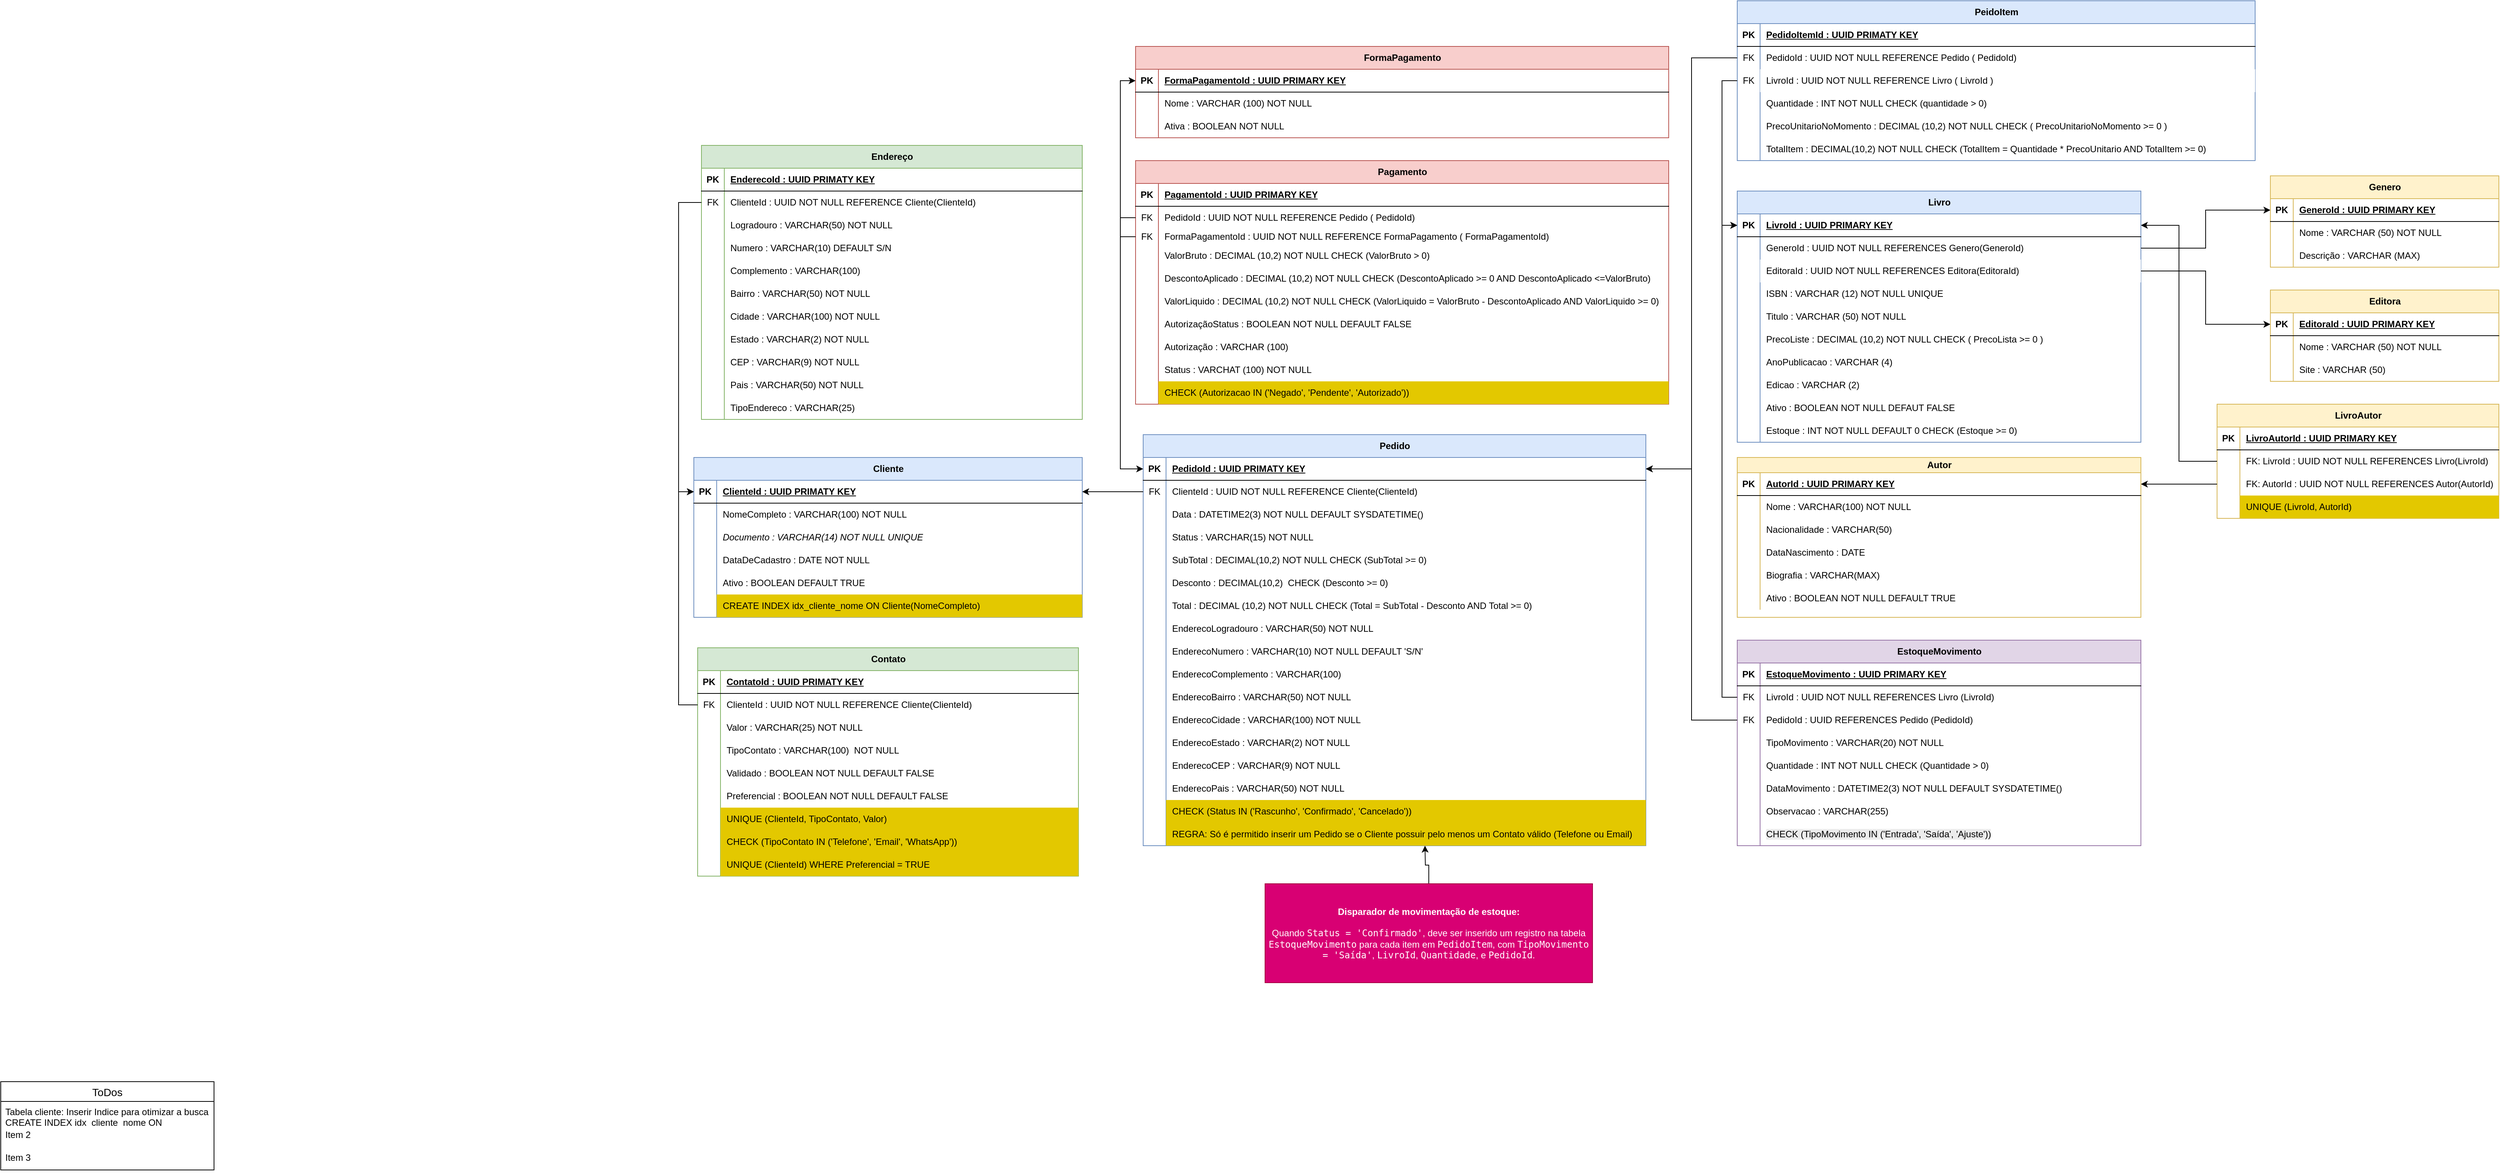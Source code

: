<mxfile version="28.2.8">
  <diagram name="Page-1" id="Kz4LWuxdA5f6U_0wCj5V">
    <mxGraphModel dx="4001" dy="2864" grid="1" gridSize="10" guides="1" tooltips="1" connect="1" arrows="1" fold="1" page="1" pageScale="1" pageWidth="850" pageHeight="1100" math="0" shadow="0">
      <root>
        <mxCell id="0" />
        <mxCell id="1" parent="0" />
        <mxCell id="_FGikahSCFhYQ8dcRy1u-14" value="Cliente" style="shape=table;startSize=30;container=1;collapsible=1;childLayout=tableLayout;fixedRows=1;rowLines=0;fontStyle=1;align=center;resizeLast=1;html=1;fillColor=#dae8fc;strokeColor=#6c8ebf;" parent="1" vertex="1">
          <mxGeometry x="640" y="30" width="510" height="210" as="geometry">
            <mxRectangle x="135" y="130" width="80" height="30" as="alternateBounds" />
          </mxGeometry>
        </mxCell>
        <mxCell id="_FGikahSCFhYQ8dcRy1u-15" value="" style="shape=tableRow;horizontal=0;startSize=0;swimlaneHead=0;swimlaneBody=0;fillColor=none;collapsible=0;dropTarget=0;points=[[0,0.5],[1,0.5]];portConstraint=eastwest;top=0;left=0;right=0;bottom=1;" parent="_FGikahSCFhYQ8dcRy1u-14" vertex="1">
          <mxGeometry y="30" width="510" height="30" as="geometry" />
        </mxCell>
        <mxCell id="_FGikahSCFhYQ8dcRy1u-16" value="PK" style="shape=partialRectangle;connectable=0;fillColor=none;top=0;left=0;bottom=0;right=0;fontStyle=1;overflow=hidden;whiteSpace=wrap;html=1;" parent="_FGikahSCFhYQ8dcRy1u-15" vertex="1">
          <mxGeometry width="30" height="30" as="geometry">
            <mxRectangle width="30" height="30" as="alternateBounds" />
          </mxGeometry>
        </mxCell>
        <mxCell id="_FGikahSCFhYQ8dcRy1u-17" value="ClienteId : UUID PRIMATY KEY" style="shape=partialRectangle;connectable=0;fillColor=none;top=0;left=0;bottom=0;right=0;align=left;spacingLeft=6;fontStyle=5;overflow=hidden;whiteSpace=wrap;html=1;" parent="_FGikahSCFhYQ8dcRy1u-15" vertex="1">
          <mxGeometry x="30" width="480" height="30" as="geometry">
            <mxRectangle width="480" height="30" as="alternateBounds" />
          </mxGeometry>
        </mxCell>
        <mxCell id="_FGikahSCFhYQ8dcRy1u-18" value="" style="shape=tableRow;horizontal=0;startSize=0;swimlaneHead=0;swimlaneBody=0;fillColor=none;collapsible=0;dropTarget=0;points=[[0,0.5],[1,0.5]];portConstraint=eastwest;top=0;left=0;right=0;bottom=0;" parent="_FGikahSCFhYQ8dcRy1u-14" vertex="1">
          <mxGeometry y="60" width="510" height="30" as="geometry" />
        </mxCell>
        <mxCell id="_FGikahSCFhYQ8dcRy1u-19" value="" style="shape=partialRectangle;connectable=0;fillColor=none;top=0;left=0;bottom=0;right=0;editable=1;overflow=hidden;whiteSpace=wrap;html=1;" parent="_FGikahSCFhYQ8dcRy1u-18" vertex="1">
          <mxGeometry width="30" height="30" as="geometry">
            <mxRectangle width="30" height="30" as="alternateBounds" />
          </mxGeometry>
        </mxCell>
        <mxCell id="_FGikahSCFhYQ8dcRy1u-20" value="NomeCompleto : VARCHAR(100) NOT NULL" style="shape=partialRectangle;connectable=0;fillColor=none;top=0;left=0;bottom=0;right=0;align=left;spacingLeft=6;overflow=hidden;whiteSpace=wrap;html=1;" parent="_FGikahSCFhYQ8dcRy1u-18" vertex="1">
          <mxGeometry x="30" width="480" height="30" as="geometry">
            <mxRectangle width="480" height="30" as="alternateBounds" />
          </mxGeometry>
        </mxCell>
        <mxCell id="_FGikahSCFhYQ8dcRy1u-21" value="" style="shape=tableRow;horizontal=0;startSize=0;swimlaneHead=0;swimlaneBody=0;fillColor=none;collapsible=0;dropTarget=0;points=[[0,0.5],[1,0.5]];portConstraint=eastwest;top=0;left=0;right=0;bottom=0;" parent="_FGikahSCFhYQ8dcRy1u-14" vertex="1">
          <mxGeometry y="90" width="510" height="30" as="geometry" />
        </mxCell>
        <mxCell id="_FGikahSCFhYQ8dcRy1u-22" value="" style="shape=partialRectangle;connectable=0;fillColor=none;top=0;left=0;bottom=0;right=0;editable=1;overflow=hidden;whiteSpace=wrap;html=1;" parent="_FGikahSCFhYQ8dcRy1u-21" vertex="1">
          <mxGeometry width="30" height="30" as="geometry">
            <mxRectangle width="30" height="30" as="alternateBounds" />
          </mxGeometry>
        </mxCell>
        <mxCell id="_FGikahSCFhYQ8dcRy1u-23" value="Documento : VARCHAR(14) NOT NULL UNIQUE" style="shape=partialRectangle;connectable=0;fillColor=none;top=0;left=0;bottom=0;right=0;align=left;spacingLeft=6;overflow=hidden;whiteSpace=wrap;html=1;fontStyle=2" parent="_FGikahSCFhYQ8dcRy1u-21" vertex="1">
          <mxGeometry x="30" width="480" height="30" as="geometry">
            <mxRectangle width="480" height="30" as="alternateBounds" />
          </mxGeometry>
        </mxCell>
        <mxCell id="_FGikahSCFhYQ8dcRy1u-24" value="" style="shape=tableRow;horizontal=0;startSize=0;swimlaneHead=0;swimlaneBody=0;fillColor=none;collapsible=0;dropTarget=0;points=[[0,0.5],[1,0.5]];portConstraint=eastwest;top=0;left=0;right=0;bottom=0;" parent="_FGikahSCFhYQ8dcRy1u-14" vertex="1">
          <mxGeometry y="120" width="510" height="30" as="geometry" />
        </mxCell>
        <mxCell id="_FGikahSCFhYQ8dcRy1u-25" value="" style="shape=partialRectangle;connectable=0;fillColor=none;top=0;left=0;bottom=0;right=0;editable=1;overflow=hidden;whiteSpace=wrap;html=1;" parent="_FGikahSCFhYQ8dcRy1u-24" vertex="1">
          <mxGeometry width="30" height="30" as="geometry">
            <mxRectangle width="30" height="30" as="alternateBounds" />
          </mxGeometry>
        </mxCell>
        <mxCell id="_FGikahSCFhYQ8dcRy1u-26" value="DataDeCadastro : DATE NOT NULL" style="shape=partialRectangle;connectable=0;fillColor=none;top=0;left=0;bottom=0;right=0;align=left;spacingLeft=6;overflow=hidden;whiteSpace=wrap;html=1;" parent="_FGikahSCFhYQ8dcRy1u-24" vertex="1">
          <mxGeometry x="30" width="480" height="30" as="geometry">
            <mxRectangle width="480" height="30" as="alternateBounds" />
          </mxGeometry>
        </mxCell>
        <mxCell id="_FGikahSCFhYQ8dcRy1u-27" style="shape=tableRow;horizontal=0;startSize=0;swimlaneHead=0;swimlaneBody=0;fillColor=none;collapsible=0;dropTarget=0;points=[[0,0.5],[1,0.5]];portConstraint=eastwest;top=0;left=0;right=0;bottom=0;" parent="_FGikahSCFhYQ8dcRy1u-14" vertex="1">
          <mxGeometry y="150" width="510" height="30" as="geometry" />
        </mxCell>
        <mxCell id="_FGikahSCFhYQ8dcRy1u-28" style="shape=partialRectangle;connectable=0;fillColor=none;top=0;left=0;bottom=0;right=0;editable=1;overflow=hidden;whiteSpace=wrap;html=1;" parent="_FGikahSCFhYQ8dcRy1u-27" vertex="1">
          <mxGeometry width="30" height="30" as="geometry">
            <mxRectangle width="30" height="30" as="alternateBounds" />
          </mxGeometry>
        </mxCell>
        <mxCell id="_FGikahSCFhYQ8dcRy1u-29" value="Ativo : BOOLEAN DEFAULT TRUE" style="shape=partialRectangle;connectable=0;fillColor=none;top=0;left=0;bottom=0;right=0;align=left;spacingLeft=6;overflow=hidden;whiteSpace=wrap;html=1;" parent="_FGikahSCFhYQ8dcRy1u-27" vertex="1">
          <mxGeometry x="30" width="480" height="30" as="geometry">
            <mxRectangle width="480" height="30" as="alternateBounds" />
          </mxGeometry>
        </mxCell>
        <mxCell id="ink76lwBUEKGFlIVGLwt-48" style="shape=tableRow;horizontal=0;startSize=0;swimlaneHead=0;swimlaneBody=0;fillColor=none;collapsible=0;dropTarget=0;points=[[0,0.5],[1,0.5]];portConstraint=eastwest;top=0;left=0;right=0;bottom=0;" parent="_FGikahSCFhYQ8dcRy1u-14" vertex="1">
          <mxGeometry y="180" width="510" height="30" as="geometry" />
        </mxCell>
        <mxCell id="ink76lwBUEKGFlIVGLwt-49" style="shape=partialRectangle;connectable=0;fillColor=none;top=0;left=0;bottom=0;right=0;editable=1;overflow=hidden;whiteSpace=wrap;html=1;" parent="ink76lwBUEKGFlIVGLwt-48" vertex="1">
          <mxGeometry width="30" height="30" as="geometry">
            <mxRectangle width="30" height="30" as="alternateBounds" />
          </mxGeometry>
        </mxCell>
        <mxCell id="ink76lwBUEKGFlIVGLwt-50" value="CREATE INDEX idx_cliente_nome ON Cliente(NomeCompleto)" style="shape=partialRectangle;connectable=0;fillColor=#e3c800;top=0;left=0;bottom=0;right=0;align=left;spacingLeft=6;overflow=hidden;whiteSpace=wrap;html=1;fontColor=#000000;strokeColor=#B09500;" parent="ink76lwBUEKGFlIVGLwt-48" vertex="1">
          <mxGeometry x="30" width="480" height="30" as="geometry">
            <mxRectangle width="480" height="30" as="alternateBounds" />
          </mxGeometry>
        </mxCell>
        <mxCell id="_FGikahSCFhYQ8dcRy1u-30" value="Endereço" style="shape=table;startSize=30;container=1;collapsible=1;childLayout=tableLayout;fixedRows=1;rowLines=0;fontStyle=1;align=center;resizeLast=1;html=1;fillColor=#d5e8d4;strokeColor=#82b366;" parent="1" vertex="1">
          <mxGeometry x="650" y="-380" width="500" height="360" as="geometry">
            <mxRectangle x="-240" y="30" width="90" height="30" as="alternateBounds" />
          </mxGeometry>
        </mxCell>
        <mxCell id="_FGikahSCFhYQ8dcRy1u-31" value="" style="shape=tableRow;horizontal=0;startSize=0;swimlaneHead=0;swimlaneBody=0;fillColor=none;collapsible=0;dropTarget=0;points=[[0,0.5],[1,0.5]];portConstraint=eastwest;top=0;left=0;right=0;bottom=1;" parent="_FGikahSCFhYQ8dcRy1u-30" vertex="1">
          <mxGeometry y="30" width="500" height="30" as="geometry" />
        </mxCell>
        <mxCell id="_FGikahSCFhYQ8dcRy1u-32" value="PK" style="shape=partialRectangle;connectable=0;fillColor=none;top=0;left=0;bottom=0;right=0;fontStyle=1;overflow=hidden;whiteSpace=wrap;html=1;" parent="_FGikahSCFhYQ8dcRy1u-31" vertex="1">
          <mxGeometry width="30" height="30" as="geometry">
            <mxRectangle width="30" height="30" as="alternateBounds" />
          </mxGeometry>
        </mxCell>
        <mxCell id="_FGikahSCFhYQ8dcRy1u-33" value="EnderecoId : UUID PRIMATY KEY" style="shape=partialRectangle;connectable=0;fillColor=none;top=0;left=0;bottom=0;right=0;align=left;spacingLeft=6;fontStyle=5;overflow=hidden;whiteSpace=wrap;html=1;" parent="_FGikahSCFhYQ8dcRy1u-31" vertex="1">
          <mxGeometry x="30" width="470" height="30" as="geometry">
            <mxRectangle width="470" height="30" as="alternateBounds" />
          </mxGeometry>
        </mxCell>
        <mxCell id="_FGikahSCFhYQ8dcRy1u-61" style="shape=tableRow;horizontal=0;startSize=0;swimlaneHead=0;swimlaneBody=0;fillColor=none;collapsible=0;dropTarget=0;points=[[0,0.5],[1,0.5]];portConstraint=eastwest;top=0;left=0;right=0;bottom=0;" parent="_FGikahSCFhYQ8dcRy1u-30" vertex="1">
          <mxGeometry y="60" width="500" height="30" as="geometry" />
        </mxCell>
        <mxCell id="_FGikahSCFhYQ8dcRy1u-62" value="FK" style="shape=partialRectangle;connectable=0;fillColor=none;top=0;left=0;bottom=0;right=0;editable=1;overflow=hidden;whiteSpace=wrap;html=1;" parent="_FGikahSCFhYQ8dcRy1u-61" vertex="1">
          <mxGeometry width="30" height="30" as="geometry">
            <mxRectangle width="30" height="30" as="alternateBounds" />
          </mxGeometry>
        </mxCell>
        <mxCell id="_FGikahSCFhYQ8dcRy1u-63" value="ClienteId : UUID NOT NULL REFERENCE Cliente(ClienteId)" style="shape=partialRectangle;connectable=0;fillColor=none;top=0;left=0;bottom=0;right=0;align=left;spacingLeft=6;overflow=hidden;whiteSpace=wrap;html=1;" parent="_FGikahSCFhYQ8dcRy1u-61" vertex="1">
          <mxGeometry x="30" width="470" height="30" as="geometry">
            <mxRectangle width="470" height="30" as="alternateBounds" />
          </mxGeometry>
        </mxCell>
        <mxCell id="_FGikahSCFhYQ8dcRy1u-34" value="" style="shape=tableRow;horizontal=0;startSize=0;swimlaneHead=0;swimlaneBody=0;fillColor=none;collapsible=0;dropTarget=0;points=[[0,0.5],[1,0.5]];portConstraint=eastwest;top=0;left=0;right=0;bottom=0;" parent="_FGikahSCFhYQ8dcRy1u-30" vertex="1">
          <mxGeometry y="90" width="500" height="30" as="geometry" />
        </mxCell>
        <mxCell id="_FGikahSCFhYQ8dcRy1u-35" value="" style="shape=partialRectangle;connectable=0;fillColor=none;top=0;left=0;bottom=0;right=0;editable=1;overflow=hidden;whiteSpace=wrap;html=1;" parent="_FGikahSCFhYQ8dcRy1u-34" vertex="1">
          <mxGeometry width="30" height="30" as="geometry">
            <mxRectangle width="30" height="30" as="alternateBounds" />
          </mxGeometry>
        </mxCell>
        <mxCell id="_FGikahSCFhYQ8dcRy1u-36" value="Logradouro : VARCHAR(50) NOT NULL" style="shape=partialRectangle;connectable=0;fillColor=none;top=0;left=0;bottom=0;right=0;align=left;spacingLeft=6;overflow=hidden;whiteSpace=wrap;html=1;" parent="_FGikahSCFhYQ8dcRy1u-34" vertex="1">
          <mxGeometry x="30" width="470" height="30" as="geometry">
            <mxRectangle width="470" height="30" as="alternateBounds" />
          </mxGeometry>
        </mxCell>
        <mxCell id="_FGikahSCFhYQ8dcRy1u-37" value="" style="shape=tableRow;horizontal=0;startSize=0;swimlaneHead=0;swimlaneBody=0;fillColor=none;collapsible=0;dropTarget=0;points=[[0,0.5],[1,0.5]];portConstraint=eastwest;top=0;left=0;right=0;bottom=0;" parent="_FGikahSCFhYQ8dcRy1u-30" vertex="1">
          <mxGeometry y="120" width="500" height="30" as="geometry" />
        </mxCell>
        <mxCell id="_FGikahSCFhYQ8dcRy1u-38" value="" style="shape=partialRectangle;connectable=0;fillColor=none;top=0;left=0;bottom=0;right=0;editable=1;overflow=hidden;whiteSpace=wrap;html=1;" parent="_FGikahSCFhYQ8dcRy1u-37" vertex="1">
          <mxGeometry width="30" height="30" as="geometry">
            <mxRectangle width="30" height="30" as="alternateBounds" />
          </mxGeometry>
        </mxCell>
        <mxCell id="_FGikahSCFhYQ8dcRy1u-39" value="Numero : VARCHAR(10) DEFAULT S/N" style="shape=partialRectangle;connectable=0;fillColor=none;top=0;left=0;bottom=0;right=0;align=left;spacingLeft=6;overflow=hidden;whiteSpace=wrap;html=1;" parent="_FGikahSCFhYQ8dcRy1u-37" vertex="1">
          <mxGeometry x="30" width="470" height="30" as="geometry">
            <mxRectangle width="470" height="30" as="alternateBounds" />
          </mxGeometry>
        </mxCell>
        <mxCell id="_FGikahSCFhYQ8dcRy1u-40" value="" style="shape=tableRow;horizontal=0;startSize=0;swimlaneHead=0;swimlaneBody=0;fillColor=none;collapsible=0;dropTarget=0;points=[[0,0.5],[1,0.5]];portConstraint=eastwest;top=0;left=0;right=0;bottom=0;" parent="_FGikahSCFhYQ8dcRy1u-30" vertex="1">
          <mxGeometry y="150" width="500" height="30" as="geometry" />
        </mxCell>
        <mxCell id="_FGikahSCFhYQ8dcRy1u-41" value="" style="shape=partialRectangle;connectable=0;fillColor=none;top=0;left=0;bottom=0;right=0;editable=1;overflow=hidden;whiteSpace=wrap;html=1;" parent="_FGikahSCFhYQ8dcRy1u-40" vertex="1">
          <mxGeometry width="30" height="30" as="geometry">
            <mxRectangle width="30" height="30" as="alternateBounds" />
          </mxGeometry>
        </mxCell>
        <mxCell id="_FGikahSCFhYQ8dcRy1u-42" value="Complemento : VARCHAR(100)&amp;nbsp;" style="shape=partialRectangle;connectable=0;fillColor=none;top=0;left=0;bottom=0;right=0;align=left;spacingLeft=6;overflow=hidden;whiteSpace=wrap;html=1;" parent="_FGikahSCFhYQ8dcRy1u-40" vertex="1">
          <mxGeometry x="30" width="470" height="30" as="geometry">
            <mxRectangle width="470" height="30" as="alternateBounds" />
          </mxGeometry>
        </mxCell>
        <mxCell id="_FGikahSCFhYQ8dcRy1u-43" style="shape=tableRow;horizontal=0;startSize=0;swimlaneHead=0;swimlaneBody=0;fillColor=none;collapsible=0;dropTarget=0;points=[[0,0.5],[1,0.5]];portConstraint=eastwest;top=0;left=0;right=0;bottom=0;" parent="_FGikahSCFhYQ8dcRy1u-30" vertex="1">
          <mxGeometry y="180" width="500" height="30" as="geometry" />
        </mxCell>
        <mxCell id="_FGikahSCFhYQ8dcRy1u-44" style="shape=partialRectangle;connectable=0;fillColor=none;top=0;left=0;bottom=0;right=0;editable=1;overflow=hidden;whiteSpace=wrap;html=1;" parent="_FGikahSCFhYQ8dcRy1u-43" vertex="1">
          <mxGeometry width="30" height="30" as="geometry">
            <mxRectangle width="30" height="30" as="alternateBounds" />
          </mxGeometry>
        </mxCell>
        <mxCell id="_FGikahSCFhYQ8dcRy1u-45" value="Bairro : VARCHAR(50) NOT NULL" style="shape=partialRectangle;connectable=0;fillColor=none;top=0;left=0;bottom=0;right=0;align=left;spacingLeft=6;overflow=hidden;whiteSpace=wrap;html=1;" parent="_FGikahSCFhYQ8dcRy1u-43" vertex="1">
          <mxGeometry x="30" width="470" height="30" as="geometry">
            <mxRectangle width="470" height="30" as="alternateBounds" />
          </mxGeometry>
        </mxCell>
        <mxCell id="_FGikahSCFhYQ8dcRy1u-46" style="shape=tableRow;horizontal=0;startSize=0;swimlaneHead=0;swimlaneBody=0;fillColor=none;collapsible=0;dropTarget=0;points=[[0,0.5],[1,0.5]];portConstraint=eastwest;top=0;left=0;right=0;bottom=0;" parent="_FGikahSCFhYQ8dcRy1u-30" vertex="1">
          <mxGeometry y="210" width="500" height="30" as="geometry" />
        </mxCell>
        <mxCell id="_FGikahSCFhYQ8dcRy1u-47" style="shape=partialRectangle;connectable=0;fillColor=none;top=0;left=0;bottom=0;right=0;editable=1;overflow=hidden;whiteSpace=wrap;html=1;" parent="_FGikahSCFhYQ8dcRy1u-46" vertex="1">
          <mxGeometry width="30" height="30" as="geometry">
            <mxRectangle width="30" height="30" as="alternateBounds" />
          </mxGeometry>
        </mxCell>
        <mxCell id="_FGikahSCFhYQ8dcRy1u-48" value="Cidade : VARCHAR(100) NOT NULL" style="shape=partialRectangle;connectable=0;fillColor=none;top=0;left=0;bottom=0;right=0;align=left;spacingLeft=6;overflow=hidden;whiteSpace=wrap;html=1;" parent="_FGikahSCFhYQ8dcRy1u-46" vertex="1">
          <mxGeometry x="30" width="470" height="30" as="geometry">
            <mxRectangle width="470" height="30" as="alternateBounds" />
          </mxGeometry>
        </mxCell>
        <mxCell id="_FGikahSCFhYQ8dcRy1u-49" style="shape=tableRow;horizontal=0;startSize=0;swimlaneHead=0;swimlaneBody=0;fillColor=none;collapsible=0;dropTarget=0;points=[[0,0.5],[1,0.5]];portConstraint=eastwest;top=0;left=0;right=0;bottom=0;" parent="_FGikahSCFhYQ8dcRy1u-30" vertex="1">
          <mxGeometry y="240" width="500" height="30" as="geometry" />
        </mxCell>
        <mxCell id="_FGikahSCFhYQ8dcRy1u-50" style="shape=partialRectangle;connectable=0;fillColor=none;top=0;left=0;bottom=0;right=0;editable=1;overflow=hidden;whiteSpace=wrap;html=1;" parent="_FGikahSCFhYQ8dcRy1u-49" vertex="1">
          <mxGeometry width="30" height="30" as="geometry">
            <mxRectangle width="30" height="30" as="alternateBounds" />
          </mxGeometry>
        </mxCell>
        <mxCell id="_FGikahSCFhYQ8dcRy1u-51" value="Estado : VARCHAR(2) NOT NULL" style="shape=partialRectangle;connectable=0;fillColor=none;top=0;left=0;bottom=0;right=0;align=left;spacingLeft=6;overflow=hidden;whiteSpace=wrap;html=1;" parent="_FGikahSCFhYQ8dcRy1u-49" vertex="1">
          <mxGeometry x="30" width="470" height="30" as="geometry">
            <mxRectangle width="470" height="30" as="alternateBounds" />
          </mxGeometry>
        </mxCell>
        <mxCell id="_FGikahSCFhYQ8dcRy1u-52" style="shape=tableRow;horizontal=0;startSize=0;swimlaneHead=0;swimlaneBody=0;fillColor=none;collapsible=0;dropTarget=0;points=[[0,0.5],[1,0.5]];portConstraint=eastwest;top=0;left=0;right=0;bottom=0;" parent="_FGikahSCFhYQ8dcRy1u-30" vertex="1">
          <mxGeometry y="270" width="500" height="30" as="geometry" />
        </mxCell>
        <mxCell id="_FGikahSCFhYQ8dcRy1u-53" style="shape=partialRectangle;connectable=0;fillColor=none;top=0;left=0;bottom=0;right=0;editable=1;overflow=hidden;whiteSpace=wrap;html=1;" parent="_FGikahSCFhYQ8dcRy1u-52" vertex="1">
          <mxGeometry width="30" height="30" as="geometry">
            <mxRectangle width="30" height="30" as="alternateBounds" />
          </mxGeometry>
        </mxCell>
        <mxCell id="_FGikahSCFhYQ8dcRy1u-54" value="CEP : VARCHAR(9) NOT NULL" style="shape=partialRectangle;connectable=0;fillColor=none;top=0;left=0;bottom=0;right=0;align=left;spacingLeft=6;overflow=hidden;whiteSpace=wrap;html=1;" parent="_FGikahSCFhYQ8dcRy1u-52" vertex="1">
          <mxGeometry x="30" width="470" height="30" as="geometry">
            <mxRectangle width="470" height="30" as="alternateBounds" />
          </mxGeometry>
        </mxCell>
        <mxCell id="_FGikahSCFhYQ8dcRy1u-55" style="shape=tableRow;horizontal=0;startSize=0;swimlaneHead=0;swimlaneBody=0;fillColor=none;collapsible=0;dropTarget=0;points=[[0,0.5],[1,0.5]];portConstraint=eastwest;top=0;left=0;right=0;bottom=0;" parent="_FGikahSCFhYQ8dcRy1u-30" vertex="1">
          <mxGeometry y="300" width="500" height="30" as="geometry" />
        </mxCell>
        <mxCell id="_FGikahSCFhYQ8dcRy1u-56" style="shape=partialRectangle;connectable=0;fillColor=none;top=0;left=0;bottom=0;right=0;editable=1;overflow=hidden;whiteSpace=wrap;html=1;" parent="_FGikahSCFhYQ8dcRy1u-55" vertex="1">
          <mxGeometry width="30" height="30" as="geometry">
            <mxRectangle width="30" height="30" as="alternateBounds" />
          </mxGeometry>
        </mxCell>
        <mxCell id="_FGikahSCFhYQ8dcRy1u-57" value="Pais : VARCHAR(50) NOT NULL" style="shape=partialRectangle;connectable=0;fillColor=none;top=0;left=0;bottom=0;right=0;align=left;spacingLeft=6;overflow=hidden;whiteSpace=wrap;html=1;" parent="_FGikahSCFhYQ8dcRy1u-55" vertex="1">
          <mxGeometry x="30" width="470" height="30" as="geometry">
            <mxRectangle width="470" height="30" as="alternateBounds" />
          </mxGeometry>
        </mxCell>
        <mxCell id="_FGikahSCFhYQ8dcRy1u-58" style="shape=tableRow;horizontal=0;startSize=0;swimlaneHead=0;swimlaneBody=0;fillColor=none;collapsible=0;dropTarget=0;points=[[0,0.5],[1,0.5]];portConstraint=eastwest;top=0;left=0;right=0;bottom=0;" parent="_FGikahSCFhYQ8dcRy1u-30" vertex="1">
          <mxGeometry y="330" width="500" height="30" as="geometry" />
        </mxCell>
        <mxCell id="_FGikahSCFhYQ8dcRy1u-59" style="shape=partialRectangle;connectable=0;fillColor=none;top=0;left=0;bottom=0;right=0;editable=1;overflow=hidden;whiteSpace=wrap;html=1;" parent="_FGikahSCFhYQ8dcRy1u-58" vertex="1">
          <mxGeometry width="30" height="30" as="geometry">
            <mxRectangle width="30" height="30" as="alternateBounds" />
          </mxGeometry>
        </mxCell>
        <mxCell id="_FGikahSCFhYQ8dcRy1u-60" value="TipoEndereco : VARCHAR(25)&amp;nbsp;" style="shape=partialRectangle;connectable=0;fillColor=none;top=0;left=0;bottom=0;right=0;align=left;spacingLeft=6;overflow=hidden;whiteSpace=wrap;html=1;" parent="_FGikahSCFhYQ8dcRy1u-58" vertex="1">
          <mxGeometry x="30" width="470" height="30" as="geometry">
            <mxRectangle width="470" height="30" as="alternateBounds" />
          </mxGeometry>
        </mxCell>
        <mxCell id="_FGikahSCFhYQ8dcRy1u-65" style="edgeStyle=orthogonalEdgeStyle;rounded=0;orthogonalLoop=1;jettySize=auto;html=1;entryX=0;entryY=0.5;entryDx=0;entryDy=0;" parent="1" source="_FGikahSCFhYQ8dcRy1u-61" target="_FGikahSCFhYQ8dcRy1u-15" edge="1">
          <mxGeometry relative="1" as="geometry" />
        </mxCell>
        <mxCell id="ink76lwBUEKGFlIVGLwt-1" value="ToDos" style="swimlane;fontStyle=0;childLayout=stackLayout;horizontal=1;startSize=26;horizontalStack=0;resizeParent=1;resizeParentMax=0;resizeLast=0;collapsible=1;marginBottom=0;align=center;fontSize=14;" parent="1" vertex="1">
          <mxGeometry x="-270" y="850" width="280" height="116" as="geometry" />
        </mxCell>
        <mxCell id="ink76lwBUEKGFlIVGLwt-2" value="Tabela cliente: Inserir Indice para otimizar a busca&lt;br&gt;CREATE INDEX idx_cliente_nome ON Cliente(NomeCompleto)" style="text;strokeColor=none;fillColor=none;spacingLeft=4;spacingRight=4;overflow=hidden;rotatable=0;points=[[0,0.5],[1,0.5]];portConstraint=eastwest;fontSize=12;whiteSpace=wrap;html=1;" parent="ink76lwBUEKGFlIVGLwt-1" vertex="1">
          <mxGeometry y="26" width="280" height="30" as="geometry" />
        </mxCell>
        <mxCell id="ink76lwBUEKGFlIVGLwt-3" value="Item 2" style="text;strokeColor=none;fillColor=none;spacingLeft=4;spacingRight=4;overflow=hidden;rotatable=0;points=[[0,0.5],[1,0.5]];portConstraint=eastwest;fontSize=12;whiteSpace=wrap;html=1;" parent="ink76lwBUEKGFlIVGLwt-1" vertex="1">
          <mxGeometry y="56" width="280" height="30" as="geometry" />
        </mxCell>
        <mxCell id="ink76lwBUEKGFlIVGLwt-4" value="Item 3" style="text;strokeColor=none;fillColor=none;spacingLeft=4;spacingRight=4;overflow=hidden;rotatable=0;points=[[0,0.5],[1,0.5]];portConstraint=eastwest;fontSize=12;whiteSpace=wrap;html=1;" parent="ink76lwBUEKGFlIVGLwt-1" vertex="1">
          <mxGeometry y="86" width="280" height="30" as="geometry" />
        </mxCell>
        <mxCell id="ink76lwBUEKGFlIVGLwt-5" value="Contato" style="shape=table;startSize=30;container=1;collapsible=1;childLayout=tableLayout;fixedRows=1;rowLines=0;fontStyle=1;align=center;resizeLast=1;html=1;fillColor=#d5e8d4;strokeColor=#82b366;" parent="1" vertex="1">
          <mxGeometry x="645" y="280" width="500" height="300" as="geometry" />
        </mxCell>
        <mxCell id="ink76lwBUEKGFlIVGLwt-6" value="" style="shape=tableRow;horizontal=0;startSize=0;swimlaneHead=0;swimlaneBody=0;fillColor=none;collapsible=0;dropTarget=0;points=[[0,0.5],[1,0.5]];portConstraint=eastwest;top=0;left=0;right=0;bottom=1;" parent="ink76lwBUEKGFlIVGLwt-5" vertex="1">
          <mxGeometry y="30" width="500" height="30" as="geometry" />
        </mxCell>
        <mxCell id="ink76lwBUEKGFlIVGLwt-7" value="PK" style="shape=partialRectangle;connectable=0;fillColor=none;top=0;left=0;bottom=0;right=0;fontStyle=1;overflow=hidden;whiteSpace=wrap;html=1;" parent="ink76lwBUEKGFlIVGLwt-6" vertex="1">
          <mxGeometry width="30" height="30" as="geometry">
            <mxRectangle width="30" height="30" as="alternateBounds" />
          </mxGeometry>
        </mxCell>
        <mxCell id="ink76lwBUEKGFlIVGLwt-8" value="ContatoId : UUID PRIMATY KEY" style="shape=partialRectangle;connectable=0;fillColor=none;top=0;left=0;bottom=0;right=0;align=left;spacingLeft=6;fontStyle=5;overflow=hidden;whiteSpace=wrap;html=1;" parent="ink76lwBUEKGFlIVGLwt-6" vertex="1">
          <mxGeometry x="30" width="470" height="30" as="geometry">
            <mxRectangle width="470" height="30" as="alternateBounds" />
          </mxGeometry>
        </mxCell>
        <mxCell id="ink76lwBUEKGFlIVGLwt-9" value="" style="shape=tableRow;horizontal=0;startSize=0;swimlaneHead=0;swimlaneBody=0;fillColor=none;collapsible=0;dropTarget=0;points=[[0,0.5],[1,0.5]];portConstraint=eastwest;top=0;left=0;right=0;bottom=0;" parent="ink76lwBUEKGFlIVGLwt-5" vertex="1">
          <mxGeometry y="60" width="500" height="30" as="geometry" />
        </mxCell>
        <mxCell id="ink76lwBUEKGFlIVGLwt-10" value="FK" style="shape=partialRectangle;connectable=0;fillColor=none;top=0;left=0;bottom=0;right=0;editable=1;overflow=hidden;whiteSpace=wrap;html=1;" parent="ink76lwBUEKGFlIVGLwt-9" vertex="1">
          <mxGeometry width="30" height="30" as="geometry">
            <mxRectangle width="30" height="30" as="alternateBounds" />
          </mxGeometry>
        </mxCell>
        <mxCell id="ink76lwBUEKGFlIVGLwt-11" value="ClienteId : UUID NOT NULL REFERENCE Cliente(ClienteId)" style="shape=partialRectangle;connectable=0;fillColor=none;top=0;left=0;bottom=0;right=0;align=left;spacingLeft=6;overflow=hidden;whiteSpace=wrap;html=1;" parent="ink76lwBUEKGFlIVGLwt-9" vertex="1">
          <mxGeometry x="30" width="470" height="30" as="geometry">
            <mxRectangle width="470" height="30" as="alternateBounds" />
          </mxGeometry>
        </mxCell>
        <mxCell id="ink76lwBUEKGFlIVGLwt-26" style="shape=tableRow;horizontal=0;startSize=0;swimlaneHead=0;swimlaneBody=0;fillColor=none;collapsible=0;dropTarget=0;points=[[0,0.5],[1,0.5]];portConstraint=eastwest;top=0;left=0;right=0;bottom=0;" parent="ink76lwBUEKGFlIVGLwt-5" vertex="1">
          <mxGeometry y="90" width="500" height="30" as="geometry" />
        </mxCell>
        <mxCell id="ink76lwBUEKGFlIVGLwt-27" style="shape=partialRectangle;connectable=0;fillColor=none;top=0;left=0;bottom=0;right=0;editable=1;overflow=hidden;whiteSpace=wrap;html=1;" parent="ink76lwBUEKGFlIVGLwt-26" vertex="1">
          <mxGeometry width="30" height="30" as="geometry">
            <mxRectangle width="30" height="30" as="alternateBounds" />
          </mxGeometry>
        </mxCell>
        <mxCell id="ink76lwBUEKGFlIVGLwt-28" value="Valor : VARCHAR(25) NOT NULL" style="shape=partialRectangle;connectable=0;fillColor=none;top=0;left=0;bottom=0;right=0;align=left;spacingLeft=6;overflow=hidden;whiteSpace=wrap;html=1;" parent="ink76lwBUEKGFlIVGLwt-26" vertex="1">
          <mxGeometry x="30" width="470" height="30" as="geometry">
            <mxRectangle width="470" height="30" as="alternateBounds" />
          </mxGeometry>
        </mxCell>
        <mxCell id="ink76lwBUEKGFlIVGLwt-12" value="" style="shape=tableRow;horizontal=0;startSize=0;swimlaneHead=0;swimlaneBody=0;fillColor=none;collapsible=0;dropTarget=0;points=[[0,0.5],[1,0.5]];portConstraint=eastwest;top=0;left=0;right=0;bottom=0;" parent="ink76lwBUEKGFlIVGLwt-5" vertex="1">
          <mxGeometry y="120" width="500" height="30" as="geometry" />
        </mxCell>
        <mxCell id="ink76lwBUEKGFlIVGLwt-13" value="" style="shape=partialRectangle;connectable=0;fillColor=none;top=0;left=0;bottom=0;right=0;editable=1;overflow=hidden;whiteSpace=wrap;html=1;" parent="ink76lwBUEKGFlIVGLwt-12" vertex="1">
          <mxGeometry width="30" height="30" as="geometry">
            <mxRectangle width="30" height="30" as="alternateBounds" />
          </mxGeometry>
        </mxCell>
        <mxCell id="ink76lwBUEKGFlIVGLwt-14" value="TipoContato : VARCHAR(100)&amp;nbsp; NOT NULL" style="shape=partialRectangle;connectable=0;fillColor=none;top=0;left=0;bottom=0;right=0;align=left;spacingLeft=6;overflow=hidden;whiteSpace=wrap;html=1;" parent="ink76lwBUEKGFlIVGLwt-12" vertex="1">
          <mxGeometry x="30" width="470" height="30" as="geometry">
            <mxRectangle width="470" height="30" as="alternateBounds" />
          </mxGeometry>
        </mxCell>
        <mxCell id="ink76lwBUEKGFlIVGLwt-15" value="" style="shape=tableRow;horizontal=0;startSize=0;swimlaneHead=0;swimlaneBody=0;fillColor=none;collapsible=0;dropTarget=0;points=[[0,0.5],[1,0.5]];portConstraint=eastwest;top=0;left=0;right=0;bottom=0;" parent="ink76lwBUEKGFlIVGLwt-5" vertex="1">
          <mxGeometry y="150" width="500" height="30" as="geometry" />
        </mxCell>
        <mxCell id="ink76lwBUEKGFlIVGLwt-16" value="" style="shape=partialRectangle;connectable=0;fillColor=none;top=0;left=0;bottom=0;right=0;editable=1;overflow=hidden;whiteSpace=wrap;html=1;" parent="ink76lwBUEKGFlIVGLwt-15" vertex="1">
          <mxGeometry width="30" height="30" as="geometry">
            <mxRectangle width="30" height="30" as="alternateBounds" />
          </mxGeometry>
        </mxCell>
        <mxCell id="ink76lwBUEKGFlIVGLwt-17" value="Validado : BOOLEAN NOT NULL DEFAULT FALSE" style="shape=partialRectangle;connectable=0;fillColor=none;top=0;left=0;bottom=0;right=0;align=left;spacingLeft=6;overflow=hidden;whiteSpace=wrap;html=1;" parent="ink76lwBUEKGFlIVGLwt-15" vertex="1">
          <mxGeometry x="30" width="470" height="30" as="geometry">
            <mxRectangle width="470" height="30" as="alternateBounds" />
          </mxGeometry>
        </mxCell>
        <mxCell id="ink76lwBUEKGFlIVGLwt-22" style="shape=tableRow;horizontal=0;startSize=0;swimlaneHead=0;swimlaneBody=0;fillColor=none;collapsible=0;dropTarget=0;points=[[0,0.5],[1,0.5]];portConstraint=eastwest;top=0;left=0;right=0;bottom=0;" parent="ink76lwBUEKGFlIVGLwt-5" vertex="1">
          <mxGeometry y="180" width="500" height="30" as="geometry" />
        </mxCell>
        <mxCell id="ink76lwBUEKGFlIVGLwt-23" style="shape=partialRectangle;connectable=0;fillColor=none;top=0;left=0;bottom=0;right=0;editable=1;overflow=hidden;whiteSpace=wrap;html=1;" parent="ink76lwBUEKGFlIVGLwt-22" vertex="1">
          <mxGeometry width="30" height="30" as="geometry">
            <mxRectangle width="30" height="30" as="alternateBounds" />
          </mxGeometry>
        </mxCell>
        <mxCell id="ink76lwBUEKGFlIVGLwt-24" value="Preferencial : BOOLEAN NOT NULL DEFAULT FALSE" style="shape=partialRectangle;connectable=0;fillColor=none;top=0;left=0;bottom=0;right=0;align=left;spacingLeft=6;overflow=hidden;whiteSpace=wrap;html=1;" parent="ink76lwBUEKGFlIVGLwt-22" vertex="1">
          <mxGeometry x="30" width="470" height="30" as="geometry">
            <mxRectangle width="470" height="30" as="alternateBounds" />
          </mxGeometry>
        </mxCell>
        <mxCell id="ink76lwBUEKGFlIVGLwt-42" style="shape=tableRow;horizontal=0;startSize=0;swimlaneHead=0;swimlaneBody=0;fillColor=none;collapsible=0;dropTarget=0;points=[[0,0.5],[1,0.5]];portConstraint=eastwest;top=0;left=0;right=0;bottom=0;" parent="ink76lwBUEKGFlIVGLwt-5" vertex="1">
          <mxGeometry y="210" width="500" height="30" as="geometry" />
        </mxCell>
        <mxCell id="ink76lwBUEKGFlIVGLwt-43" style="shape=partialRectangle;connectable=0;fillColor=none;top=0;left=0;bottom=0;right=0;editable=1;overflow=hidden;whiteSpace=wrap;html=1;" parent="ink76lwBUEKGFlIVGLwt-42" vertex="1">
          <mxGeometry width="30" height="30" as="geometry">
            <mxRectangle width="30" height="30" as="alternateBounds" />
          </mxGeometry>
        </mxCell>
        <mxCell id="ink76lwBUEKGFlIVGLwt-44" value="UNIQUE (ClienteId, TipoContato, Valor)" style="shape=partialRectangle;connectable=0;fillColor=#e3c800;top=0;left=0;bottom=0;right=0;align=left;spacingLeft=6;overflow=hidden;whiteSpace=wrap;html=1;strokeColor=#B09500;fontColor=#000000;" parent="ink76lwBUEKGFlIVGLwt-42" vertex="1">
          <mxGeometry x="30" width="470" height="30" as="geometry">
            <mxRectangle width="470" height="30" as="alternateBounds" />
          </mxGeometry>
        </mxCell>
        <mxCell id="Rwvz3n_j6ESBoQPuAByQ-41" style="shape=tableRow;horizontal=0;startSize=0;swimlaneHead=0;swimlaneBody=0;fillColor=none;collapsible=0;dropTarget=0;points=[[0,0.5],[1,0.5]];portConstraint=eastwest;top=0;left=0;right=0;bottom=0;" parent="ink76lwBUEKGFlIVGLwt-5" vertex="1">
          <mxGeometry y="240" width="500" height="30" as="geometry" />
        </mxCell>
        <mxCell id="Rwvz3n_j6ESBoQPuAByQ-42" style="shape=partialRectangle;connectable=0;fillColor=none;top=0;left=0;bottom=0;right=0;editable=1;overflow=hidden;whiteSpace=wrap;html=1;" parent="Rwvz3n_j6ESBoQPuAByQ-41" vertex="1">
          <mxGeometry width="30" height="30" as="geometry">
            <mxRectangle width="30" height="30" as="alternateBounds" />
          </mxGeometry>
        </mxCell>
        <mxCell id="Rwvz3n_j6ESBoQPuAByQ-43" value="CHECK (TipoContato IN (&#39;Telefone&#39;, &#39;Email&#39;, &#39;WhatsApp&#39;))" style="shape=partialRectangle;connectable=0;fillColor=#e3c800;top=0;left=0;bottom=0;right=0;align=left;spacingLeft=6;overflow=hidden;whiteSpace=wrap;html=1;strokeColor=#B09500;fontColor=#000000;" parent="Rwvz3n_j6ESBoQPuAByQ-41" vertex="1">
          <mxGeometry x="30" width="470" height="30" as="geometry">
            <mxRectangle width="470" height="30" as="alternateBounds" />
          </mxGeometry>
        </mxCell>
        <mxCell id="ink76lwBUEKGFlIVGLwt-45" style="shape=tableRow;horizontal=0;startSize=0;swimlaneHead=0;swimlaneBody=0;fillColor=none;collapsible=0;dropTarget=0;points=[[0,0.5],[1,0.5]];portConstraint=eastwest;top=0;left=0;right=0;bottom=0;" parent="ink76lwBUEKGFlIVGLwt-5" vertex="1">
          <mxGeometry y="270" width="500" height="30" as="geometry" />
        </mxCell>
        <mxCell id="ink76lwBUEKGFlIVGLwt-46" style="shape=partialRectangle;connectable=0;fillColor=none;top=0;left=0;bottom=0;right=0;editable=1;overflow=hidden;whiteSpace=wrap;html=1;" parent="ink76lwBUEKGFlIVGLwt-45" vertex="1">
          <mxGeometry width="30" height="30" as="geometry">
            <mxRectangle width="30" height="30" as="alternateBounds" />
          </mxGeometry>
        </mxCell>
        <mxCell id="ink76lwBUEKGFlIVGLwt-47" value="&lt;div&gt;UNIQUE (ClienteId) WHERE Preferencial = TRUE&lt;/div&gt;" style="shape=partialRectangle;connectable=0;fillColor=#e3c800;top=0;left=0;bottom=0;right=0;align=left;spacingLeft=6;overflow=hidden;whiteSpace=wrap;html=1;fontColor=#000000;strokeColor=#B09500;" parent="ink76lwBUEKGFlIVGLwt-45" vertex="1">
          <mxGeometry x="30" width="470" height="30" as="geometry">
            <mxRectangle width="470" height="30" as="alternateBounds" />
          </mxGeometry>
        </mxCell>
        <mxCell id="ink76lwBUEKGFlIVGLwt-29" value="Pedido" style="shape=table;startSize=30;container=1;collapsible=1;childLayout=tableLayout;fixedRows=1;rowLines=0;fontStyle=1;align=center;resizeLast=1;html=1;fillColor=#dae8fc;strokeColor=#6c8ebf;" parent="1" vertex="1">
          <mxGeometry x="1230" width="660" height="540" as="geometry" />
        </mxCell>
        <mxCell id="ink76lwBUEKGFlIVGLwt-30" value="" style="shape=tableRow;horizontal=0;startSize=0;swimlaneHead=0;swimlaneBody=0;fillColor=none;collapsible=0;dropTarget=0;points=[[0,0.5],[1,0.5]];portConstraint=eastwest;top=0;left=0;right=0;bottom=1;" parent="ink76lwBUEKGFlIVGLwt-29" vertex="1">
          <mxGeometry y="30" width="660" height="30" as="geometry" />
        </mxCell>
        <mxCell id="ink76lwBUEKGFlIVGLwt-31" value="PK" style="shape=partialRectangle;connectable=0;fillColor=none;top=0;left=0;bottom=0;right=0;fontStyle=1;overflow=hidden;whiteSpace=wrap;html=1;" parent="ink76lwBUEKGFlIVGLwt-30" vertex="1">
          <mxGeometry width="30" height="30" as="geometry">
            <mxRectangle width="30" height="30" as="alternateBounds" />
          </mxGeometry>
        </mxCell>
        <mxCell id="ink76lwBUEKGFlIVGLwt-32" value="PedidoId : UUID PRIMATY KEY" style="shape=partialRectangle;connectable=0;fillColor=none;top=0;left=0;bottom=0;right=0;align=left;spacingLeft=6;fontStyle=5;overflow=hidden;whiteSpace=wrap;html=1;" parent="ink76lwBUEKGFlIVGLwt-30" vertex="1">
          <mxGeometry x="30" width="630" height="30" as="geometry">
            <mxRectangle width="630" height="30" as="alternateBounds" />
          </mxGeometry>
        </mxCell>
        <mxCell id="ink76lwBUEKGFlIVGLwt-33" value="" style="shape=tableRow;horizontal=0;startSize=0;swimlaneHead=0;swimlaneBody=0;fillColor=none;collapsible=0;dropTarget=0;points=[[0,0.5],[1,0.5]];portConstraint=eastwest;top=0;left=0;right=0;bottom=0;" parent="ink76lwBUEKGFlIVGLwt-29" vertex="1">
          <mxGeometry y="60" width="660" height="30" as="geometry" />
        </mxCell>
        <mxCell id="ink76lwBUEKGFlIVGLwt-34" value="FK" style="shape=partialRectangle;connectable=0;fillColor=none;top=0;left=0;bottom=0;right=0;editable=1;overflow=hidden;whiteSpace=wrap;html=1;" parent="ink76lwBUEKGFlIVGLwt-33" vertex="1">
          <mxGeometry width="30" height="30" as="geometry">
            <mxRectangle width="30" height="30" as="alternateBounds" />
          </mxGeometry>
        </mxCell>
        <mxCell id="ink76lwBUEKGFlIVGLwt-35" value="ClienteId : UUID NOT NULL REFERENCE Cliente(ClienteId)" style="shape=partialRectangle;connectable=0;fillColor=none;top=0;left=0;bottom=0;right=0;align=left;spacingLeft=6;overflow=hidden;whiteSpace=wrap;html=1;" parent="ink76lwBUEKGFlIVGLwt-33" vertex="1">
          <mxGeometry x="30" width="630" height="30" as="geometry">
            <mxRectangle width="630" height="30" as="alternateBounds" />
          </mxGeometry>
        </mxCell>
        <mxCell id="ink76lwBUEKGFlIVGLwt-36" value="" style="shape=tableRow;horizontal=0;startSize=0;swimlaneHead=0;swimlaneBody=0;fillColor=none;collapsible=0;dropTarget=0;points=[[0,0.5],[1,0.5]];portConstraint=eastwest;top=0;left=0;right=0;bottom=0;" parent="ink76lwBUEKGFlIVGLwt-29" vertex="1">
          <mxGeometry y="90" width="660" height="30" as="geometry" />
        </mxCell>
        <mxCell id="ink76lwBUEKGFlIVGLwt-37" value="" style="shape=partialRectangle;connectable=0;fillColor=none;top=0;left=0;bottom=0;right=0;editable=1;overflow=hidden;whiteSpace=wrap;html=1;" parent="ink76lwBUEKGFlIVGLwt-36" vertex="1">
          <mxGeometry width="30" height="30" as="geometry">
            <mxRectangle width="30" height="30" as="alternateBounds" />
          </mxGeometry>
        </mxCell>
        <mxCell id="ink76lwBUEKGFlIVGLwt-38" value="Data : DATETIME2(3) NOT NULL DEFAULT SYSDATETIME()" style="shape=partialRectangle;connectable=0;fillColor=none;top=0;left=0;bottom=0;right=0;align=left;spacingLeft=6;overflow=hidden;whiteSpace=wrap;html=1;" parent="ink76lwBUEKGFlIVGLwt-36" vertex="1">
          <mxGeometry x="30" width="630" height="30" as="geometry">
            <mxRectangle width="630" height="30" as="alternateBounds" />
          </mxGeometry>
        </mxCell>
        <mxCell id="ink76lwBUEKGFlIVGLwt-39" value="" style="shape=tableRow;horizontal=0;startSize=0;swimlaneHead=0;swimlaneBody=0;fillColor=none;collapsible=0;dropTarget=0;points=[[0,0.5],[1,0.5]];portConstraint=eastwest;top=0;left=0;right=0;bottom=0;" parent="ink76lwBUEKGFlIVGLwt-29" vertex="1">
          <mxGeometry y="120" width="660" height="30" as="geometry" />
        </mxCell>
        <mxCell id="ink76lwBUEKGFlIVGLwt-40" value="" style="shape=partialRectangle;connectable=0;fillColor=none;top=0;left=0;bottom=0;right=0;editable=1;overflow=hidden;whiteSpace=wrap;html=1;" parent="ink76lwBUEKGFlIVGLwt-39" vertex="1">
          <mxGeometry width="30" height="30" as="geometry">
            <mxRectangle width="30" height="30" as="alternateBounds" />
          </mxGeometry>
        </mxCell>
        <mxCell id="ink76lwBUEKGFlIVGLwt-41" value="Status : VARCHAR(15) NOT NULL" style="shape=partialRectangle;connectable=0;fillColor=none;top=0;left=0;bottom=0;right=0;align=left;spacingLeft=6;overflow=hidden;whiteSpace=wrap;html=1;" parent="ink76lwBUEKGFlIVGLwt-39" vertex="1">
          <mxGeometry x="30" width="630" height="30" as="geometry">
            <mxRectangle width="630" height="30" as="alternateBounds" />
          </mxGeometry>
        </mxCell>
        <mxCell id="Rwvz3n_j6ESBoQPuAByQ-8" style="shape=tableRow;horizontal=0;startSize=0;swimlaneHead=0;swimlaneBody=0;fillColor=none;collapsible=0;dropTarget=0;points=[[0,0.5],[1,0.5]];portConstraint=eastwest;top=0;left=0;right=0;bottom=0;" parent="ink76lwBUEKGFlIVGLwt-29" vertex="1">
          <mxGeometry y="150" width="660" height="30" as="geometry" />
        </mxCell>
        <mxCell id="Rwvz3n_j6ESBoQPuAByQ-9" style="shape=partialRectangle;connectable=0;fillColor=none;top=0;left=0;bottom=0;right=0;editable=1;overflow=hidden;whiteSpace=wrap;html=1;" parent="Rwvz3n_j6ESBoQPuAByQ-8" vertex="1">
          <mxGeometry width="30" height="30" as="geometry">
            <mxRectangle width="30" height="30" as="alternateBounds" />
          </mxGeometry>
        </mxCell>
        <mxCell id="Rwvz3n_j6ESBoQPuAByQ-10" value="&lt;div&gt;SubTotal : DECIMAL(10,2) NOT NULL CHECK (SubTotal &amp;gt;= 0)&lt;/div&gt;" style="shape=partialRectangle;connectable=0;fillColor=none;top=0;left=0;bottom=0;right=0;align=left;spacingLeft=6;overflow=hidden;whiteSpace=wrap;html=1;" parent="Rwvz3n_j6ESBoQPuAByQ-8" vertex="1">
          <mxGeometry x="30" width="630" height="30" as="geometry">
            <mxRectangle width="630" height="30" as="alternateBounds" />
          </mxGeometry>
        </mxCell>
        <mxCell id="Rwvz3n_j6ESBoQPuAByQ-11" style="shape=tableRow;horizontal=0;startSize=0;swimlaneHead=0;swimlaneBody=0;fillColor=none;collapsible=0;dropTarget=0;points=[[0,0.5],[1,0.5]];portConstraint=eastwest;top=0;left=0;right=0;bottom=0;" parent="ink76lwBUEKGFlIVGLwt-29" vertex="1">
          <mxGeometry y="180" width="660" height="30" as="geometry" />
        </mxCell>
        <mxCell id="Rwvz3n_j6ESBoQPuAByQ-12" style="shape=partialRectangle;connectable=0;fillColor=none;top=0;left=0;bottom=0;right=0;editable=1;overflow=hidden;whiteSpace=wrap;html=1;" parent="Rwvz3n_j6ESBoQPuAByQ-11" vertex="1">
          <mxGeometry width="30" height="30" as="geometry">
            <mxRectangle width="30" height="30" as="alternateBounds" />
          </mxGeometry>
        </mxCell>
        <mxCell id="Rwvz3n_j6ESBoQPuAByQ-13" value="Desconto : DECIMAL(10,2)&amp;nbsp; CHECK (Desconto &amp;gt;= 0)" style="shape=partialRectangle;connectable=0;fillColor=none;top=0;left=0;bottom=0;right=0;align=left;spacingLeft=6;overflow=hidden;whiteSpace=wrap;html=1;" parent="Rwvz3n_j6ESBoQPuAByQ-11" vertex="1">
          <mxGeometry x="30" width="630" height="30" as="geometry">
            <mxRectangle width="630" height="30" as="alternateBounds" />
          </mxGeometry>
        </mxCell>
        <mxCell id="Rwvz3n_j6ESBoQPuAByQ-14" style="shape=tableRow;horizontal=0;startSize=0;swimlaneHead=0;swimlaneBody=0;fillColor=none;collapsible=0;dropTarget=0;points=[[0,0.5],[1,0.5]];portConstraint=eastwest;top=0;left=0;right=0;bottom=0;" parent="ink76lwBUEKGFlIVGLwt-29" vertex="1">
          <mxGeometry y="210" width="660" height="30" as="geometry" />
        </mxCell>
        <mxCell id="Rwvz3n_j6ESBoQPuAByQ-15" style="shape=partialRectangle;connectable=0;fillColor=none;top=0;left=0;bottom=0;right=0;editable=1;overflow=hidden;whiteSpace=wrap;html=1;" parent="Rwvz3n_j6ESBoQPuAByQ-14" vertex="1">
          <mxGeometry width="30" height="30" as="geometry">
            <mxRectangle width="30" height="30" as="alternateBounds" />
          </mxGeometry>
        </mxCell>
        <mxCell id="Rwvz3n_j6ESBoQPuAByQ-16" value="Total : DECIMAL (10,2) NOT NULL CHECK (Total = SubTotal - Desconto AND Total &amp;gt;= 0)" style="shape=partialRectangle;connectable=0;fillColor=none;top=0;left=0;bottom=0;right=0;align=left;spacingLeft=6;overflow=hidden;whiteSpace=wrap;html=1;" parent="Rwvz3n_j6ESBoQPuAByQ-14" vertex="1">
          <mxGeometry x="30" width="630" height="30" as="geometry">
            <mxRectangle width="630" height="30" as="alternateBounds" />
          </mxGeometry>
        </mxCell>
        <mxCell id="Rwvz3n_j6ESBoQPuAByQ-38" style="shape=tableRow;horizontal=0;startSize=0;swimlaneHead=0;swimlaneBody=0;fillColor=none;collapsible=0;dropTarget=0;points=[[0,0.5],[1,0.5]];portConstraint=eastwest;top=0;left=0;right=0;bottom=0;" parent="ink76lwBUEKGFlIVGLwt-29" vertex="1">
          <mxGeometry y="240" width="660" height="30" as="geometry" />
        </mxCell>
        <mxCell id="Rwvz3n_j6ESBoQPuAByQ-39" style="shape=partialRectangle;connectable=0;fillColor=none;top=0;left=0;bottom=0;right=0;editable=1;overflow=hidden;whiteSpace=wrap;html=1;" parent="Rwvz3n_j6ESBoQPuAByQ-38" vertex="1">
          <mxGeometry width="30" height="30" as="geometry">
            <mxRectangle width="30" height="30" as="alternateBounds" />
          </mxGeometry>
        </mxCell>
        <mxCell id="Rwvz3n_j6ESBoQPuAByQ-40" value="EnderecoLogradouro : VARCHAR(50) NOT NULL" style="shape=partialRectangle;connectable=0;fillColor=none;top=0;left=0;bottom=0;right=0;align=left;spacingLeft=6;overflow=hidden;whiteSpace=wrap;html=1;" parent="Rwvz3n_j6ESBoQPuAByQ-38" vertex="1">
          <mxGeometry x="30" width="630" height="30" as="geometry">
            <mxRectangle width="630" height="30" as="alternateBounds" />
          </mxGeometry>
        </mxCell>
        <mxCell id="Rwvz3n_j6ESBoQPuAByQ-35" style="shape=tableRow;horizontal=0;startSize=0;swimlaneHead=0;swimlaneBody=0;fillColor=none;collapsible=0;dropTarget=0;points=[[0,0.5],[1,0.5]];portConstraint=eastwest;top=0;left=0;right=0;bottom=0;" parent="ink76lwBUEKGFlIVGLwt-29" vertex="1">
          <mxGeometry y="270" width="660" height="30" as="geometry" />
        </mxCell>
        <mxCell id="Rwvz3n_j6ESBoQPuAByQ-36" style="shape=partialRectangle;connectable=0;fillColor=none;top=0;left=0;bottom=0;right=0;editable=1;overflow=hidden;whiteSpace=wrap;html=1;" parent="Rwvz3n_j6ESBoQPuAByQ-35" vertex="1">
          <mxGeometry width="30" height="30" as="geometry">
            <mxRectangle width="30" height="30" as="alternateBounds" />
          </mxGeometry>
        </mxCell>
        <mxCell id="Rwvz3n_j6ESBoQPuAByQ-37" value="&lt;div&gt;EnderecoNumero : VARCHAR(10) NOT NULL DEFAULT &#39;S/N&#39;&lt;/div&gt;" style="shape=partialRectangle;connectable=0;fillColor=none;top=0;left=0;bottom=0;right=0;align=left;spacingLeft=6;overflow=hidden;whiteSpace=wrap;html=1;" parent="Rwvz3n_j6ESBoQPuAByQ-35" vertex="1">
          <mxGeometry x="30" width="630" height="30" as="geometry">
            <mxRectangle width="630" height="30" as="alternateBounds" />
          </mxGeometry>
        </mxCell>
        <mxCell id="Rwvz3n_j6ESBoQPuAByQ-32" style="shape=tableRow;horizontal=0;startSize=0;swimlaneHead=0;swimlaneBody=0;fillColor=none;collapsible=0;dropTarget=0;points=[[0,0.5],[1,0.5]];portConstraint=eastwest;top=0;left=0;right=0;bottom=0;" parent="ink76lwBUEKGFlIVGLwt-29" vertex="1">
          <mxGeometry y="300" width="660" height="30" as="geometry" />
        </mxCell>
        <mxCell id="Rwvz3n_j6ESBoQPuAByQ-33" style="shape=partialRectangle;connectable=0;fillColor=none;top=0;left=0;bottom=0;right=0;editable=1;overflow=hidden;whiteSpace=wrap;html=1;" parent="Rwvz3n_j6ESBoQPuAByQ-32" vertex="1">
          <mxGeometry width="30" height="30" as="geometry">
            <mxRectangle width="30" height="30" as="alternateBounds" />
          </mxGeometry>
        </mxCell>
        <mxCell id="Rwvz3n_j6ESBoQPuAByQ-34" value="EnderecoComplemento : VARCHAR(100)" style="shape=partialRectangle;connectable=0;fillColor=none;top=0;left=0;bottom=0;right=0;align=left;spacingLeft=6;overflow=hidden;whiteSpace=wrap;html=1;" parent="Rwvz3n_j6ESBoQPuAByQ-32" vertex="1">
          <mxGeometry x="30" width="630" height="30" as="geometry">
            <mxRectangle width="630" height="30" as="alternateBounds" />
          </mxGeometry>
        </mxCell>
        <mxCell id="Rwvz3n_j6ESBoQPuAByQ-29" style="shape=tableRow;horizontal=0;startSize=0;swimlaneHead=0;swimlaneBody=0;fillColor=none;collapsible=0;dropTarget=0;points=[[0,0.5],[1,0.5]];portConstraint=eastwest;top=0;left=0;right=0;bottom=0;" parent="ink76lwBUEKGFlIVGLwt-29" vertex="1">
          <mxGeometry y="330" width="660" height="30" as="geometry" />
        </mxCell>
        <mxCell id="Rwvz3n_j6ESBoQPuAByQ-30" style="shape=partialRectangle;connectable=0;fillColor=none;top=0;left=0;bottom=0;right=0;editable=1;overflow=hidden;whiteSpace=wrap;html=1;" parent="Rwvz3n_j6ESBoQPuAByQ-29" vertex="1">
          <mxGeometry width="30" height="30" as="geometry">
            <mxRectangle width="30" height="30" as="alternateBounds" />
          </mxGeometry>
        </mxCell>
        <mxCell id="Rwvz3n_j6ESBoQPuAByQ-31" value="EnderecoBairro : VARCHAR(50) NOT NULL" style="shape=partialRectangle;connectable=0;fillColor=none;top=0;left=0;bottom=0;right=0;align=left;spacingLeft=6;overflow=hidden;whiteSpace=wrap;html=1;" parent="Rwvz3n_j6ESBoQPuAByQ-29" vertex="1">
          <mxGeometry x="30" width="630" height="30" as="geometry">
            <mxRectangle width="630" height="30" as="alternateBounds" />
          </mxGeometry>
        </mxCell>
        <mxCell id="Rwvz3n_j6ESBoQPuAByQ-26" style="shape=tableRow;horizontal=0;startSize=0;swimlaneHead=0;swimlaneBody=0;fillColor=none;collapsible=0;dropTarget=0;points=[[0,0.5],[1,0.5]];portConstraint=eastwest;top=0;left=0;right=0;bottom=0;" parent="ink76lwBUEKGFlIVGLwt-29" vertex="1">
          <mxGeometry y="360" width="660" height="30" as="geometry" />
        </mxCell>
        <mxCell id="Rwvz3n_j6ESBoQPuAByQ-27" style="shape=partialRectangle;connectable=0;fillColor=none;top=0;left=0;bottom=0;right=0;editable=1;overflow=hidden;whiteSpace=wrap;html=1;" parent="Rwvz3n_j6ESBoQPuAByQ-26" vertex="1">
          <mxGeometry width="30" height="30" as="geometry">
            <mxRectangle width="30" height="30" as="alternateBounds" />
          </mxGeometry>
        </mxCell>
        <mxCell id="Rwvz3n_j6ESBoQPuAByQ-28" value="EnderecoCidade : VARCHAR(100) NOT NULL" style="shape=partialRectangle;connectable=0;fillColor=none;top=0;left=0;bottom=0;right=0;align=left;spacingLeft=6;overflow=hidden;whiteSpace=wrap;html=1;" parent="Rwvz3n_j6ESBoQPuAByQ-26" vertex="1">
          <mxGeometry x="30" width="630" height="30" as="geometry">
            <mxRectangle width="630" height="30" as="alternateBounds" />
          </mxGeometry>
        </mxCell>
        <mxCell id="Rwvz3n_j6ESBoQPuAByQ-23" style="shape=tableRow;horizontal=0;startSize=0;swimlaneHead=0;swimlaneBody=0;fillColor=none;collapsible=0;dropTarget=0;points=[[0,0.5],[1,0.5]];portConstraint=eastwest;top=0;left=0;right=0;bottom=0;" parent="ink76lwBUEKGFlIVGLwt-29" vertex="1">
          <mxGeometry y="390" width="660" height="30" as="geometry" />
        </mxCell>
        <mxCell id="Rwvz3n_j6ESBoQPuAByQ-24" style="shape=partialRectangle;connectable=0;fillColor=none;top=0;left=0;bottom=0;right=0;editable=1;overflow=hidden;whiteSpace=wrap;html=1;" parent="Rwvz3n_j6ESBoQPuAByQ-23" vertex="1">
          <mxGeometry width="30" height="30" as="geometry">
            <mxRectangle width="30" height="30" as="alternateBounds" />
          </mxGeometry>
        </mxCell>
        <mxCell id="Rwvz3n_j6ESBoQPuAByQ-25" value="EnderecoEstado : VARCHAR(2) NOT NULL" style="shape=partialRectangle;connectable=0;fillColor=none;top=0;left=0;bottom=0;right=0;align=left;spacingLeft=6;overflow=hidden;whiteSpace=wrap;html=1;" parent="Rwvz3n_j6ESBoQPuAByQ-23" vertex="1">
          <mxGeometry x="30" width="630" height="30" as="geometry">
            <mxRectangle width="630" height="30" as="alternateBounds" />
          </mxGeometry>
        </mxCell>
        <mxCell id="Rwvz3n_j6ESBoQPuAByQ-20" style="shape=tableRow;horizontal=0;startSize=0;swimlaneHead=0;swimlaneBody=0;fillColor=none;collapsible=0;dropTarget=0;points=[[0,0.5],[1,0.5]];portConstraint=eastwest;top=0;left=0;right=0;bottom=0;" parent="ink76lwBUEKGFlIVGLwt-29" vertex="1">
          <mxGeometry y="420" width="660" height="30" as="geometry" />
        </mxCell>
        <mxCell id="Rwvz3n_j6ESBoQPuAByQ-21" style="shape=partialRectangle;connectable=0;fillColor=none;top=0;left=0;bottom=0;right=0;editable=1;overflow=hidden;whiteSpace=wrap;html=1;" parent="Rwvz3n_j6ESBoQPuAByQ-20" vertex="1">
          <mxGeometry width="30" height="30" as="geometry">
            <mxRectangle width="30" height="30" as="alternateBounds" />
          </mxGeometry>
        </mxCell>
        <mxCell id="Rwvz3n_j6ESBoQPuAByQ-22" value="EnderecoCEP : VARCHAR(9) NOT NULL" style="shape=partialRectangle;connectable=0;fillColor=none;top=0;left=0;bottom=0;right=0;align=left;spacingLeft=6;overflow=hidden;whiteSpace=wrap;html=1;" parent="Rwvz3n_j6ESBoQPuAByQ-20" vertex="1">
          <mxGeometry x="30" width="630" height="30" as="geometry">
            <mxRectangle width="630" height="30" as="alternateBounds" />
          </mxGeometry>
        </mxCell>
        <mxCell id="Rwvz3n_j6ESBoQPuAByQ-17" style="shape=tableRow;horizontal=0;startSize=0;swimlaneHead=0;swimlaneBody=0;fillColor=none;collapsible=0;dropTarget=0;points=[[0,0.5],[1,0.5]];portConstraint=eastwest;top=0;left=0;right=0;bottom=0;" parent="ink76lwBUEKGFlIVGLwt-29" vertex="1">
          <mxGeometry y="450" width="660" height="30" as="geometry" />
        </mxCell>
        <mxCell id="Rwvz3n_j6ESBoQPuAByQ-18" style="shape=partialRectangle;connectable=0;fillColor=none;top=0;left=0;bottom=0;right=0;editable=1;overflow=hidden;whiteSpace=wrap;html=1;" parent="Rwvz3n_j6ESBoQPuAByQ-17" vertex="1">
          <mxGeometry width="30" height="30" as="geometry">
            <mxRectangle width="30" height="30" as="alternateBounds" />
          </mxGeometry>
        </mxCell>
        <mxCell id="Rwvz3n_j6ESBoQPuAByQ-19" value="EnderecoPais : VARCHAR(50) NOT NULL" style="shape=partialRectangle;connectable=0;fillColor=none;top=0;left=0;bottom=0;right=0;align=left;spacingLeft=6;overflow=hidden;whiteSpace=wrap;html=1;" parent="Rwvz3n_j6ESBoQPuAByQ-17" vertex="1">
          <mxGeometry x="30" width="630" height="30" as="geometry">
            <mxRectangle width="630" height="30" as="alternateBounds" />
          </mxGeometry>
        </mxCell>
        <mxCell id="Rwvz3n_j6ESBoQPuAByQ-2" style="shape=tableRow;horizontal=0;startSize=0;swimlaneHead=0;swimlaneBody=0;fillColor=none;collapsible=0;dropTarget=0;points=[[0,0.5],[1,0.5]];portConstraint=eastwest;top=0;left=0;right=0;bottom=0;" parent="ink76lwBUEKGFlIVGLwt-29" vertex="1">
          <mxGeometry y="480" width="660" height="30" as="geometry" />
        </mxCell>
        <mxCell id="Rwvz3n_j6ESBoQPuAByQ-3" style="shape=partialRectangle;connectable=0;fillColor=none;top=0;left=0;bottom=0;right=0;editable=1;overflow=hidden;whiteSpace=wrap;html=1;" parent="Rwvz3n_j6ESBoQPuAByQ-2" vertex="1">
          <mxGeometry width="30" height="30" as="geometry">
            <mxRectangle width="30" height="30" as="alternateBounds" />
          </mxGeometry>
        </mxCell>
        <mxCell id="Rwvz3n_j6ESBoQPuAByQ-4" value="CHECK (Status IN (&#39;Rascunho&#39;, &#39;Confirmado&#39;, &#39;Cancelado&#39;))" style="shape=partialRectangle;connectable=0;fillColor=#e3c800;top=0;left=0;bottom=0;right=0;align=left;spacingLeft=6;overflow=hidden;whiteSpace=wrap;html=1;fontColor=#000000;strokeColor=#B09500;" parent="Rwvz3n_j6ESBoQPuAByQ-2" vertex="1">
          <mxGeometry x="30" width="630" height="30" as="geometry">
            <mxRectangle width="630" height="30" as="alternateBounds" />
          </mxGeometry>
        </mxCell>
        <mxCell id="Rwvz3n_j6ESBoQPuAByQ-5" style="shape=tableRow;horizontal=0;startSize=0;swimlaneHead=0;swimlaneBody=0;fillColor=none;collapsible=0;dropTarget=0;points=[[0,0.5],[1,0.5]];portConstraint=eastwest;top=0;left=0;right=0;bottom=0;" parent="ink76lwBUEKGFlIVGLwt-29" vertex="1">
          <mxGeometry y="510" width="660" height="30" as="geometry" />
        </mxCell>
        <mxCell id="Rwvz3n_j6ESBoQPuAByQ-6" style="shape=partialRectangle;connectable=0;fillColor=none;top=0;left=0;bottom=0;right=0;editable=1;overflow=hidden;whiteSpace=wrap;html=1;" parent="Rwvz3n_j6ESBoQPuAByQ-5" vertex="1">
          <mxGeometry width="30" height="30" as="geometry">
            <mxRectangle width="30" height="30" as="alternateBounds" />
          </mxGeometry>
        </mxCell>
        <mxCell id="Rwvz3n_j6ESBoQPuAByQ-7" value="REGRA: Só é permitido inserir um Pedido se o Cliente possuir pelo menos um Contato válido (Telefone ou Email)" style="shape=partialRectangle;connectable=0;fillColor=#e3c800;top=0;left=0;bottom=0;right=0;align=left;spacingLeft=6;overflow=hidden;whiteSpace=wrap;html=1;fontColor=#000000;strokeColor=#B09500;" parent="Rwvz3n_j6ESBoQPuAByQ-5" vertex="1">
          <mxGeometry x="30" width="630" height="30" as="geometry">
            <mxRectangle width="630" height="30" as="alternateBounds" />
          </mxGeometry>
        </mxCell>
        <mxCell id="Rwvz3n_j6ESBoQPuAByQ-44" value="PeidoItem" style="shape=table;startSize=30;container=1;collapsible=1;childLayout=tableLayout;fixedRows=1;rowLines=0;fontStyle=1;align=center;resizeLast=1;html=1;fillColor=#dae8fc;strokeColor=#6c8ebf;" parent="1" vertex="1">
          <mxGeometry x="2010" y="-570" width="680" height="210" as="geometry" />
        </mxCell>
        <mxCell id="Rwvz3n_j6ESBoQPuAByQ-45" value="" style="shape=tableRow;horizontal=0;startSize=0;swimlaneHead=0;swimlaneBody=0;fillColor=none;collapsible=0;dropTarget=0;points=[[0,0.5],[1,0.5]];portConstraint=eastwest;top=0;left=0;right=0;bottom=1;" parent="Rwvz3n_j6ESBoQPuAByQ-44" vertex="1">
          <mxGeometry y="30" width="680" height="30" as="geometry" />
        </mxCell>
        <mxCell id="Rwvz3n_j6ESBoQPuAByQ-46" value="PK" style="shape=partialRectangle;connectable=0;fillColor=none;top=0;left=0;bottom=0;right=0;fontStyle=1;overflow=hidden;whiteSpace=wrap;html=1;" parent="Rwvz3n_j6ESBoQPuAByQ-45" vertex="1">
          <mxGeometry width="30" height="30" as="geometry">
            <mxRectangle width="30" height="30" as="alternateBounds" />
          </mxGeometry>
        </mxCell>
        <mxCell id="Rwvz3n_j6ESBoQPuAByQ-47" value="PedidoItemId : UUID PRIMATY KEY" style="shape=partialRectangle;connectable=0;fillColor=none;top=0;left=0;bottom=0;right=0;align=left;spacingLeft=6;fontStyle=5;overflow=hidden;whiteSpace=wrap;html=1;" parent="Rwvz3n_j6ESBoQPuAByQ-45" vertex="1">
          <mxGeometry x="30" width="650" height="30" as="geometry">
            <mxRectangle width="650" height="30" as="alternateBounds" />
          </mxGeometry>
        </mxCell>
        <mxCell id="Rwvz3n_j6ESBoQPuAByQ-48" value="" style="shape=tableRow;horizontal=0;startSize=0;swimlaneHead=0;swimlaneBody=0;fillColor=none;collapsible=0;dropTarget=0;points=[[0,0.5],[1,0.5]];portConstraint=eastwest;top=0;left=0;right=0;bottom=0;" parent="Rwvz3n_j6ESBoQPuAByQ-44" vertex="1">
          <mxGeometry y="60" width="680" height="30" as="geometry" />
        </mxCell>
        <mxCell id="Rwvz3n_j6ESBoQPuAByQ-49" value="FK" style="shape=partialRectangle;connectable=0;fillColor=none;top=0;left=0;bottom=0;right=0;editable=1;overflow=hidden;whiteSpace=wrap;html=1;" parent="Rwvz3n_j6ESBoQPuAByQ-48" vertex="1">
          <mxGeometry width="30" height="30" as="geometry">
            <mxRectangle width="30" height="30" as="alternateBounds" />
          </mxGeometry>
        </mxCell>
        <mxCell id="Rwvz3n_j6ESBoQPuAByQ-50" value="PedidoId : UUID NOT NULL REFERENCE Pedido ( PedidoId)" style="shape=partialRectangle;connectable=0;fillColor=none;top=0;left=0;bottom=0;right=0;align=left;spacingLeft=6;overflow=hidden;whiteSpace=wrap;html=1;" parent="Rwvz3n_j6ESBoQPuAByQ-48" vertex="1">
          <mxGeometry x="30" width="650" height="30" as="geometry">
            <mxRectangle width="650" height="30" as="alternateBounds" />
          </mxGeometry>
        </mxCell>
        <mxCell id="Rwvz3n_j6ESBoQPuAByQ-51" value="" style="shape=tableRow;horizontal=0;startSize=0;swimlaneHead=0;swimlaneBody=0;fillColor=none;collapsible=0;dropTarget=0;points=[[0,0.5],[1,0.5]];portConstraint=eastwest;top=0;left=0;right=0;bottom=0;" parent="Rwvz3n_j6ESBoQPuAByQ-44" vertex="1">
          <mxGeometry y="90" width="680" height="30" as="geometry" />
        </mxCell>
        <mxCell id="Rwvz3n_j6ESBoQPuAByQ-52" value="FK" style="shape=partialRectangle;connectable=0;fillColor=none;top=0;left=0;bottom=0;right=0;editable=1;overflow=hidden;whiteSpace=wrap;html=1;" parent="Rwvz3n_j6ESBoQPuAByQ-51" vertex="1">
          <mxGeometry width="30" height="30" as="geometry">
            <mxRectangle width="30" height="30" as="alternateBounds" />
          </mxGeometry>
        </mxCell>
        <mxCell id="Rwvz3n_j6ESBoQPuAByQ-53" value="LivroId : UUID NOT NULL REFERENCE Livro ( LivroId )" style="shape=partialRectangle;connectable=0;top=0;left=0;bottom=0;right=0;align=left;spacingLeft=6;overflow=hidden;whiteSpace=wrap;html=1;" parent="Rwvz3n_j6ESBoQPuAByQ-51" vertex="1">
          <mxGeometry x="30" width="650" height="30" as="geometry">
            <mxRectangle width="650" height="30" as="alternateBounds" />
          </mxGeometry>
        </mxCell>
        <mxCell id="Rwvz3n_j6ESBoQPuAByQ-54" value="" style="shape=tableRow;horizontal=0;startSize=0;swimlaneHead=0;swimlaneBody=0;fillColor=none;collapsible=0;dropTarget=0;points=[[0,0.5],[1,0.5]];portConstraint=eastwest;top=0;left=0;right=0;bottom=0;" parent="Rwvz3n_j6ESBoQPuAByQ-44" vertex="1">
          <mxGeometry y="120" width="680" height="30" as="geometry" />
        </mxCell>
        <mxCell id="Rwvz3n_j6ESBoQPuAByQ-55" value="" style="shape=partialRectangle;connectable=0;fillColor=none;top=0;left=0;bottom=0;right=0;editable=1;overflow=hidden;whiteSpace=wrap;html=1;" parent="Rwvz3n_j6ESBoQPuAByQ-54" vertex="1">
          <mxGeometry width="30" height="30" as="geometry">
            <mxRectangle width="30" height="30" as="alternateBounds" />
          </mxGeometry>
        </mxCell>
        <mxCell id="Rwvz3n_j6ESBoQPuAByQ-56" value="Quantidade : INT NOT NULL CHECK (quantidade &amp;gt; 0)" style="shape=partialRectangle;connectable=0;fillColor=none;top=0;left=0;bottom=0;right=0;align=left;spacingLeft=6;overflow=hidden;whiteSpace=wrap;html=1;" parent="Rwvz3n_j6ESBoQPuAByQ-54" vertex="1">
          <mxGeometry x="30" width="650" height="30" as="geometry">
            <mxRectangle width="650" height="30" as="alternateBounds" />
          </mxGeometry>
        </mxCell>
        <mxCell id="Rwvz3n_j6ESBoQPuAByQ-60" style="shape=tableRow;horizontal=0;startSize=0;swimlaneHead=0;swimlaneBody=0;fillColor=none;collapsible=0;dropTarget=0;points=[[0,0.5],[1,0.5]];portConstraint=eastwest;top=0;left=0;right=0;bottom=0;" parent="Rwvz3n_j6ESBoQPuAByQ-44" vertex="1">
          <mxGeometry y="150" width="680" height="30" as="geometry" />
        </mxCell>
        <mxCell id="Rwvz3n_j6ESBoQPuAByQ-61" style="shape=partialRectangle;connectable=0;fillColor=none;top=0;left=0;bottom=0;right=0;editable=1;overflow=hidden;whiteSpace=wrap;html=1;" parent="Rwvz3n_j6ESBoQPuAByQ-60" vertex="1">
          <mxGeometry width="30" height="30" as="geometry">
            <mxRectangle width="30" height="30" as="alternateBounds" />
          </mxGeometry>
        </mxCell>
        <mxCell id="Rwvz3n_j6ESBoQPuAByQ-62" value="PrecoUnitarioNoMomento : DECIMAL (10,2) NOT NULL CHECK (&amp;nbsp;PrecoUnitarioNoMomento &amp;gt;= 0 )" style="shape=partialRectangle;connectable=0;fillColor=none;top=0;left=0;bottom=0;right=0;align=left;spacingLeft=6;overflow=hidden;whiteSpace=wrap;html=1;" parent="Rwvz3n_j6ESBoQPuAByQ-60" vertex="1">
          <mxGeometry x="30" width="650" height="30" as="geometry">
            <mxRectangle width="650" height="30" as="alternateBounds" />
          </mxGeometry>
        </mxCell>
        <mxCell id="Rwvz3n_j6ESBoQPuAByQ-63" style="shape=tableRow;horizontal=0;startSize=0;swimlaneHead=0;swimlaneBody=0;fillColor=none;collapsible=0;dropTarget=0;points=[[0,0.5],[1,0.5]];portConstraint=eastwest;top=0;left=0;right=0;bottom=0;" parent="Rwvz3n_j6ESBoQPuAByQ-44" vertex="1">
          <mxGeometry y="180" width="680" height="30" as="geometry" />
        </mxCell>
        <mxCell id="Rwvz3n_j6ESBoQPuAByQ-64" style="shape=partialRectangle;connectable=0;fillColor=none;top=0;left=0;bottom=0;right=0;editable=1;overflow=hidden;whiteSpace=wrap;html=1;" parent="Rwvz3n_j6ESBoQPuAByQ-63" vertex="1">
          <mxGeometry width="30" height="30" as="geometry">
            <mxRectangle width="30" height="30" as="alternateBounds" />
          </mxGeometry>
        </mxCell>
        <mxCell id="Rwvz3n_j6ESBoQPuAByQ-65" value="TotalItem : DECIMAL(10,2) NOT NULL CHECK (TotalItem = Quantidade * PrecoUnitario AND TotalItem &amp;gt;= 0)" style="shape=partialRectangle;connectable=0;fillColor=none;top=0;left=0;bottom=0;right=0;align=left;spacingLeft=6;overflow=hidden;whiteSpace=wrap;html=1;" parent="Rwvz3n_j6ESBoQPuAByQ-63" vertex="1">
          <mxGeometry x="30" width="650" height="30" as="geometry">
            <mxRectangle width="650" height="30" as="alternateBounds" />
          </mxGeometry>
        </mxCell>
        <mxCell id="Rwvz3n_j6ESBoQPuAByQ-58" style="edgeStyle=orthogonalEdgeStyle;rounded=0;orthogonalLoop=1;jettySize=auto;html=1;entryX=1;entryY=0.5;entryDx=0;entryDy=0;" parent="1" source="Rwvz3n_j6ESBoQPuAByQ-48" target="ink76lwBUEKGFlIVGLwt-30" edge="1">
          <mxGeometry relative="1" as="geometry" />
        </mxCell>
        <mxCell id="Rwvz3n_j6ESBoQPuAByQ-66" value="Livro" style="shape=table;startSize=30;container=1;collapsible=1;childLayout=tableLayout;fixedRows=1;rowLines=0;fontStyle=1;align=center;resizeLast=1;html=1;fillColor=#dae8fc;strokeColor=#6c8ebf;" parent="1" vertex="1">
          <mxGeometry x="2010" y="-320" width="530" height="330" as="geometry" />
        </mxCell>
        <mxCell id="Rwvz3n_j6ESBoQPuAByQ-67" value="" style="shape=tableRow;horizontal=0;startSize=0;swimlaneHead=0;swimlaneBody=0;fillColor=none;collapsible=0;dropTarget=0;points=[[0,0.5],[1,0.5]];portConstraint=eastwest;top=0;left=0;right=0;bottom=1;" parent="Rwvz3n_j6ESBoQPuAByQ-66" vertex="1">
          <mxGeometry y="30" width="530" height="30" as="geometry" />
        </mxCell>
        <mxCell id="Rwvz3n_j6ESBoQPuAByQ-68" value="PK" style="shape=partialRectangle;connectable=0;fillColor=none;top=0;left=0;bottom=0;right=0;fontStyle=1;overflow=hidden;whiteSpace=wrap;html=1;" parent="Rwvz3n_j6ESBoQPuAByQ-67" vertex="1">
          <mxGeometry width="30" height="30" as="geometry">
            <mxRectangle width="30" height="30" as="alternateBounds" />
          </mxGeometry>
        </mxCell>
        <mxCell id="Rwvz3n_j6ESBoQPuAByQ-69" value="LivroId : UUID PRIMARY KEY" style="shape=partialRectangle;connectable=0;fillColor=none;top=0;left=0;bottom=0;right=0;align=left;spacingLeft=6;fontStyle=5;overflow=hidden;whiteSpace=wrap;html=1;" parent="Rwvz3n_j6ESBoQPuAByQ-67" vertex="1">
          <mxGeometry x="30" width="500" height="30" as="geometry">
            <mxRectangle width="500" height="30" as="alternateBounds" />
          </mxGeometry>
        </mxCell>
        <mxCell id="Rwvz3n_j6ESBoQPuAByQ-70" value="" style="shape=tableRow;horizontal=0;startSize=0;swimlaneHead=0;swimlaneBody=0;fillColor=none;collapsible=0;dropTarget=0;points=[[0,0.5],[1,0.5]];portConstraint=eastwest;top=0;left=0;right=0;bottom=0;" parent="Rwvz3n_j6ESBoQPuAByQ-66" vertex="1">
          <mxGeometry y="60" width="530" height="30" as="geometry" />
        </mxCell>
        <mxCell id="Rwvz3n_j6ESBoQPuAByQ-71" value="" style="shape=partialRectangle;connectable=0;fillColor=none;top=0;left=0;bottom=0;right=0;editable=1;overflow=hidden;whiteSpace=wrap;html=1;" parent="Rwvz3n_j6ESBoQPuAByQ-70" vertex="1">
          <mxGeometry width="30" height="30" as="geometry">
            <mxRectangle width="30" height="30" as="alternateBounds" />
          </mxGeometry>
        </mxCell>
        <mxCell id="Rwvz3n_j6ESBoQPuAByQ-72" value="&lt;div&gt;GeneroId : UUID NOT NULL REFERENCES Genero(GeneroId)&lt;/div&gt;" style="shape=partialRectangle;connectable=0;fillColor=none;top=0;left=0;bottom=0;right=0;align=left;spacingLeft=6;overflow=hidden;whiteSpace=wrap;html=1;" parent="Rwvz3n_j6ESBoQPuAByQ-70" vertex="1">
          <mxGeometry x="30" width="500" height="30" as="geometry">
            <mxRectangle width="500" height="30" as="alternateBounds" />
          </mxGeometry>
        </mxCell>
        <mxCell id="Rwvz3n_j6ESBoQPuAByQ-73" value="" style="shape=tableRow;horizontal=0;startSize=0;swimlaneHead=0;swimlaneBody=0;fillColor=none;collapsible=0;dropTarget=0;points=[[0,0.5],[1,0.5]];portConstraint=eastwest;top=0;left=0;right=0;bottom=0;" parent="Rwvz3n_j6ESBoQPuAByQ-66" vertex="1">
          <mxGeometry y="90" width="530" height="30" as="geometry" />
        </mxCell>
        <mxCell id="Rwvz3n_j6ESBoQPuAByQ-74" value="" style="shape=partialRectangle;connectable=0;fillColor=none;top=0;left=0;bottom=0;right=0;editable=1;overflow=hidden;whiteSpace=wrap;html=1;" parent="Rwvz3n_j6ESBoQPuAByQ-73" vertex="1">
          <mxGeometry width="30" height="30" as="geometry">
            <mxRectangle width="30" height="30" as="alternateBounds" />
          </mxGeometry>
        </mxCell>
        <mxCell id="Rwvz3n_j6ESBoQPuAByQ-75" value="&lt;div&gt;EditoraId : UUID NOT NULL REFERENCES Editora(EditoraId)&lt;/div&gt;" style="shape=partialRectangle;connectable=0;top=0;left=0;bottom=0;right=0;align=left;spacingLeft=6;overflow=hidden;whiteSpace=wrap;html=1;" parent="Rwvz3n_j6ESBoQPuAByQ-73" vertex="1">
          <mxGeometry x="30" width="500" height="30" as="geometry">
            <mxRectangle width="500" height="30" as="alternateBounds" />
          </mxGeometry>
        </mxCell>
        <mxCell id="Rwvz3n_j6ESBoQPuAByQ-76" value="" style="shape=tableRow;horizontal=0;startSize=0;swimlaneHead=0;swimlaneBody=0;fillColor=none;collapsible=0;dropTarget=0;points=[[0,0.5],[1,0.5]];portConstraint=eastwest;top=0;left=0;right=0;bottom=0;" parent="Rwvz3n_j6ESBoQPuAByQ-66" vertex="1">
          <mxGeometry y="120" width="530" height="30" as="geometry" />
        </mxCell>
        <mxCell id="Rwvz3n_j6ESBoQPuAByQ-77" value="" style="shape=partialRectangle;connectable=0;fillColor=none;top=0;left=0;bottom=0;right=0;editable=1;overflow=hidden;whiteSpace=wrap;html=1;" parent="Rwvz3n_j6ESBoQPuAByQ-76" vertex="1">
          <mxGeometry width="30" height="30" as="geometry">
            <mxRectangle width="30" height="30" as="alternateBounds" />
          </mxGeometry>
        </mxCell>
        <mxCell id="Rwvz3n_j6ESBoQPuAByQ-78" value="ISBN : VARCHAR (12) NOT NULL UNIQUE" style="shape=partialRectangle;connectable=0;fillColor=none;top=0;left=0;bottom=0;right=0;align=left;spacingLeft=6;overflow=hidden;whiteSpace=wrap;html=1;" parent="Rwvz3n_j6ESBoQPuAByQ-76" vertex="1">
          <mxGeometry x="30" width="500" height="30" as="geometry">
            <mxRectangle width="500" height="30" as="alternateBounds" />
          </mxGeometry>
        </mxCell>
        <mxCell id="Rwvz3n_j6ESBoQPuAByQ-86" style="shape=tableRow;horizontal=0;startSize=0;swimlaneHead=0;swimlaneBody=0;fillColor=none;collapsible=0;dropTarget=0;points=[[0,0.5],[1,0.5]];portConstraint=eastwest;top=0;left=0;right=0;bottom=0;" parent="Rwvz3n_j6ESBoQPuAByQ-66" vertex="1">
          <mxGeometry y="150" width="530" height="30" as="geometry" />
        </mxCell>
        <mxCell id="Rwvz3n_j6ESBoQPuAByQ-87" style="shape=partialRectangle;connectable=0;fillColor=none;top=0;left=0;bottom=0;right=0;editable=1;overflow=hidden;whiteSpace=wrap;html=1;" parent="Rwvz3n_j6ESBoQPuAByQ-86" vertex="1">
          <mxGeometry width="30" height="30" as="geometry">
            <mxRectangle width="30" height="30" as="alternateBounds" />
          </mxGeometry>
        </mxCell>
        <mxCell id="Rwvz3n_j6ESBoQPuAByQ-88" value="Titulo : VARCHAR (50) NOT NULL" style="shape=partialRectangle;connectable=0;fillColor=none;top=0;left=0;bottom=0;right=0;align=left;spacingLeft=6;overflow=hidden;whiteSpace=wrap;html=1;" parent="Rwvz3n_j6ESBoQPuAByQ-86" vertex="1">
          <mxGeometry x="30" width="500" height="30" as="geometry">
            <mxRectangle width="500" height="30" as="alternateBounds" />
          </mxGeometry>
        </mxCell>
        <mxCell id="Rwvz3n_j6ESBoQPuAByQ-83" style="shape=tableRow;horizontal=0;startSize=0;swimlaneHead=0;swimlaneBody=0;fillColor=none;collapsible=0;dropTarget=0;points=[[0,0.5],[1,0.5]];portConstraint=eastwest;top=0;left=0;right=0;bottom=0;" parent="Rwvz3n_j6ESBoQPuAByQ-66" vertex="1">
          <mxGeometry y="180" width="530" height="30" as="geometry" />
        </mxCell>
        <mxCell id="Rwvz3n_j6ESBoQPuAByQ-84" style="shape=partialRectangle;connectable=0;fillColor=none;top=0;left=0;bottom=0;right=0;editable=1;overflow=hidden;whiteSpace=wrap;html=1;" parent="Rwvz3n_j6ESBoQPuAByQ-83" vertex="1">
          <mxGeometry width="30" height="30" as="geometry">
            <mxRectangle width="30" height="30" as="alternateBounds" />
          </mxGeometry>
        </mxCell>
        <mxCell id="Rwvz3n_j6ESBoQPuAByQ-85" value="PrecoListe : DECIMAL (10,2) NOT NULL CHECK ( PrecoLista &amp;gt;= 0 )" style="shape=partialRectangle;connectable=0;fillColor=none;top=0;left=0;bottom=0;right=0;align=left;spacingLeft=6;overflow=hidden;whiteSpace=wrap;html=1;" parent="Rwvz3n_j6ESBoQPuAByQ-83" vertex="1">
          <mxGeometry x="30" width="500" height="30" as="geometry">
            <mxRectangle width="500" height="30" as="alternateBounds" />
          </mxGeometry>
        </mxCell>
        <mxCell id="Rwvz3n_j6ESBoQPuAByQ-80" style="shape=tableRow;horizontal=0;startSize=0;swimlaneHead=0;swimlaneBody=0;fillColor=none;collapsible=0;dropTarget=0;points=[[0,0.5],[1,0.5]];portConstraint=eastwest;top=0;left=0;right=0;bottom=0;" parent="Rwvz3n_j6ESBoQPuAByQ-66" vertex="1">
          <mxGeometry y="210" width="530" height="30" as="geometry" />
        </mxCell>
        <mxCell id="Rwvz3n_j6ESBoQPuAByQ-81" style="shape=partialRectangle;connectable=0;fillColor=none;top=0;left=0;bottom=0;right=0;editable=1;overflow=hidden;whiteSpace=wrap;html=1;" parent="Rwvz3n_j6ESBoQPuAByQ-80" vertex="1">
          <mxGeometry width="30" height="30" as="geometry">
            <mxRectangle width="30" height="30" as="alternateBounds" />
          </mxGeometry>
        </mxCell>
        <mxCell id="Rwvz3n_j6ESBoQPuAByQ-82" value="AnoPublicacao : VARCHAR (4)&amp;nbsp;" style="shape=partialRectangle;connectable=0;fillColor=none;top=0;left=0;bottom=0;right=0;align=left;spacingLeft=6;overflow=hidden;whiteSpace=wrap;html=1;" parent="Rwvz3n_j6ESBoQPuAByQ-80" vertex="1">
          <mxGeometry x="30" width="500" height="30" as="geometry">
            <mxRectangle width="500" height="30" as="alternateBounds" />
          </mxGeometry>
        </mxCell>
        <mxCell id="Rwvz3n_j6ESBoQPuAByQ-89" style="shape=tableRow;horizontal=0;startSize=0;swimlaneHead=0;swimlaneBody=0;fillColor=none;collapsible=0;dropTarget=0;points=[[0,0.5],[1,0.5]];portConstraint=eastwest;top=0;left=0;right=0;bottom=0;" parent="Rwvz3n_j6ESBoQPuAByQ-66" vertex="1">
          <mxGeometry y="240" width="530" height="30" as="geometry" />
        </mxCell>
        <mxCell id="Rwvz3n_j6ESBoQPuAByQ-90" style="shape=partialRectangle;connectable=0;fillColor=none;top=0;left=0;bottom=0;right=0;editable=1;overflow=hidden;whiteSpace=wrap;html=1;" parent="Rwvz3n_j6ESBoQPuAByQ-89" vertex="1">
          <mxGeometry width="30" height="30" as="geometry">
            <mxRectangle width="30" height="30" as="alternateBounds" />
          </mxGeometry>
        </mxCell>
        <mxCell id="Rwvz3n_j6ESBoQPuAByQ-91" value="Edicao : VARCHAR (2)&amp;nbsp;" style="shape=partialRectangle;connectable=0;fillColor=none;top=0;left=0;bottom=0;right=0;align=left;spacingLeft=6;overflow=hidden;whiteSpace=wrap;html=1;" parent="Rwvz3n_j6ESBoQPuAByQ-89" vertex="1">
          <mxGeometry x="30" width="500" height="30" as="geometry">
            <mxRectangle width="500" height="30" as="alternateBounds" />
          </mxGeometry>
        </mxCell>
        <mxCell id="Rwvz3n_j6ESBoQPuAByQ-92" style="shape=tableRow;horizontal=0;startSize=0;swimlaneHead=0;swimlaneBody=0;fillColor=none;collapsible=0;dropTarget=0;points=[[0,0.5],[1,0.5]];portConstraint=eastwest;top=0;left=0;right=0;bottom=0;" parent="Rwvz3n_j6ESBoQPuAByQ-66" vertex="1">
          <mxGeometry y="270" width="530" height="30" as="geometry" />
        </mxCell>
        <mxCell id="Rwvz3n_j6ESBoQPuAByQ-93" style="shape=partialRectangle;connectable=0;fillColor=none;top=0;left=0;bottom=0;right=0;editable=1;overflow=hidden;whiteSpace=wrap;html=1;" parent="Rwvz3n_j6ESBoQPuAByQ-92" vertex="1">
          <mxGeometry width="30" height="30" as="geometry">
            <mxRectangle width="30" height="30" as="alternateBounds" />
          </mxGeometry>
        </mxCell>
        <mxCell id="Rwvz3n_j6ESBoQPuAByQ-94" value="Ativo : BOOLEAN NOT NULL DEFAUT FALSE" style="shape=partialRectangle;connectable=0;fillColor=none;top=0;left=0;bottom=0;right=0;align=left;spacingLeft=6;overflow=hidden;whiteSpace=wrap;html=1;" parent="Rwvz3n_j6ESBoQPuAByQ-92" vertex="1">
          <mxGeometry x="30" width="500" height="30" as="geometry">
            <mxRectangle width="500" height="30" as="alternateBounds" />
          </mxGeometry>
        </mxCell>
        <mxCell id="Rwvz3n_j6ESBoQPuAByQ-95" style="shape=tableRow;horizontal=0;startSize=0;swimlaneHead=0;swimlaneBody=0;fillColor=none;collapsible=0;dropTarget=0;points=[[0,0.5],[1,0.5]];portConstraint=eastwest;top=0;left=0;right=0;bottom=0;" parent="Rwvz3n_j6ESBoQPuAByQ-66" vertex="1">
          <mxGeometry y="300" width="530" height="30" as="geometry" />
        </mxCell>
        <mxCell id="Rwvz3n_j6ESBoQPuAByQ-96" style="shape=partialRectangle;connectable=0;fillColor=none;top=0;left=0;bottom=0;right=0;editable=1;overflow=hidden;whiteSpace=wrap;html=1;" parent="Rwvz3n_j6ESBoQPuAByQ-95" vertex="1">
          <mxGeometry width="30" height="30" as="geometry">
            <mxRectangle width="30" height="30" as="alternateBounds" />
          </mxGeometry>
        </mxCell>
        <mxCell id="Rwvz3n_j6ESBoQPuAByQ-97" value="Estoque : INT NOT NULL DEFAULT 0 CHECK (Estoque &gt;= 0)" style="shape=partialRectangle;connectable=0;fillColor=none;top=0;left=0;bottom=0;right=0;align=left;spacingLeft=6;overflow=hidden;whiteSpace=wrap;html=1;" parent="Rwvz3n_j6ESBoQPuAByQ-95" vertex="1">
          <mxGeometry x="30" width="500" height="30" as="geometry">
            <mxRectangle width="500" height="30" as="alternateBounds" />
          </mxGeometry>
        </mxCell>
        <mxCell id="Rwvz3n_j6ESBoQPuAByQ-98" style="edgeStyle=orthogonalEdgeStyle;rounded=0;orthogonalLoop=1;jettySize=auto;html=1;entryX=1;entryY=0.5;entryDx=0;entryDy=0;" parent="1" source="ink76lwBUEKGFlIVGLwt-33" target="_FGikahSCFhYQ8dcRy1u-15" edge="1">
          <mxGeometry relative="1" as="geometry" />
        </mxCell>
        <mxCell id="Rwvz3n_j6ESBoQPuAByQ-99" style="edgeStyle=orthogonalEdgeStyle;rounded=0;orthogonalLoop=1;jettySize=auto;html=1;exitX=0;exitY=0.5;exitDx=0;exitDy=0;entryX=0;entryY=0.5;entryDx=0;entryDy=0;" parent="1" source="Rwvz3n_j6ESBoQPuAByQ-51" target="Rwvz3n_j6ESBoQPuAByQ-67" edge="1">
          <mxGeometry relative="1" as="geometry" />
        </mxCell>
        <mxCell id="Rwvz3n_j6ESBoQPuAByQ-100" value="Genero" style="shape=table;startSize=30;container=1;collapsible=1;childLayout=tableLayout;fixedRows=1;rowLines=0;fontStyle=1;align=center;resizeLast=1;html=1;fillColor=#fff2cc;strokeColor=#d6b656;" parent="1" vertex="1">
          <mxGeometry x="2710" y="-340" width="300" height="120" as="geometry" />
        </mxCell>
        <mxCell id="Rwvz3n_j6ESBoQPuAByQ-101" value="" style="shape=tableRow;horizontal=0;startSize=0;swimlaneHead=0;swimlaneBody=0;fillColor=none;collapsible=0;dropTarget=0;points=[[0,0.5],[1,0.5]];portConstraint=eastwest;top=0;left=0;right=0;bottom=1;" parent="Rwvz3n_j6ESBoQPuAByQ-100" vertex="1">
          <mxGeometry y="30" width="300" height="30" as="geometry" />
        </mxCell>
        <mxCell id="Rwvz3n_j6ESBoQPuAByQ-102" value="PK" style="shape=partialRectangle;connectable=0;fillColor=none;top=0;left=0;bottom=0;right=0;fontStyle=1;overflow=hidden;whiteSpace=wrap;html=1;" parent="Rwvz3n_j6ESBoQPuAByQ-101" vertex="1">
          <mxGeometry width="30" height="30" as="geometry">
            <mxRectangle width="30" height="30" as="alternateBounds" />
          </mxGeometry>
        </mxCell>
        <mxCell id="Rwvz3n_j6ESBoQPuAByQ-103" value="GeneroId : UUID PRIMARY KEY" style="shape=partialRectangle;connectable=0;fillColor=none;top=0;left=0;bottom=0;right=0;align=left;spacingLeft=6;fontStyle=5;overflow=hidden;whiteSpace=wrap;html=1;" parent="Rwvz3n_j6ESBoQPuAByQ-101" vertex="1">
          <mxGeometry x="30" width="270" height="30" as="geometry">
            <mxRectangle width="270" height="30" as="alternateBounds" />
          </mxGeometry>
        </mxCell>
        <mxCell id="Rwvz3n_j6ESBoQPuAByQ-104" value="" style="shape=tableRow;horizontal=0;startSize=0;swimlaneHead=0;swimlaneBody=0;fillColor=none;collapsible=0;dropTarget=0;points=[[0,0.5],[1,0.5]];portConstraint=eastwest;top=0;left=0;right=0;bottom=0;" parent="Rwvz3n_j6ESBoQPuAByQ-100" vertex="1">
          <mxGeometry y="60" width="300" height="30" as="geometry" />
        </mxCell>
        <mxCell id="Rwvz3n_j6ESBoQPuAByQ-105" value="" style="shape=partialRectangle;connectable=0;fillColor=none;top=0;left=0;bottom=0;right=0;editable=1;overflow=hidden;whiteSpace=wrap;html=1;" parent="Rwvz3n_j6ESBoQPuAByQ-104" vertex="1">
          <mxGeometry width="30" height="30" as="geometry">
            <mxRectangle width="30" height="30" as="alternateBounds" />
          </mxGeometry>
        </mxCell>
        <mxCell id="Rwvz3n_j6ESBoQPuAByQ-106" value="Nome : VARCHAR (50) NOT NULL" style="shape=partialRectangle;connectable=0;fillColor=none;top=0;left=0;bottom=0;right=0;align=left;spacingLeft=6;overflow=hidden;whiteSpace=wrap;html=1;" parent="Rwvz3n_j6ESBoQPuAByQ-104" vertex="1">
          <mxGeometry x="30" width="270" height="30" as="geometry">
            <mxRectangle width="270" height="30" as="alternateBounds" />
          </mxGeometry>
        </mxCell>
        <mxCell id="Rwvz3n_j6ESBoQPuAByQ-107" value="" style="shape=tableRow;horizontal=0;startSize=0;swimlaneHead=0;swimlaneBody=0;fillColor=none;collapsible=0;dropTarget=0;points=[[0,0.5],[1,0.5]];portConstraint=eastwest;top=0;left=0;right=0;bottom=0;" parent="Rwvz3n_j6ESBoQPuAByQ-100" vertex="1">
          <mxGeometry y="90" width="300" height="30" as="geometry" />
        </mxCell>
        <mxCell id="Rwvz3n_j6ESBoQPuAByQ-108" value="" style="shape=partialRectangle;connectable=0;fillColor=none;top=0;left=0;bottom=0;right=0;editable=1;overflow=hidden;whiteSpace=wrap;html=1;" parent="Rwvz3n_j6ESBoQPuAByQ-107" vertex="1">
          <mxGeometry width="30" height="30" as="geometry">
            <mxRectangle width="30" height="30" as="alternateBounds" />
          </mxGeometry>
        </mxCell>
        <mxCell id="Rwvz3n_j6ESBoQPuAByQ-109" value="Descrição : VARCHAR (MAX)" style="shape=partialRectangle;connectable=0;fillColor=none;top=0;left=0;bottom=0;right=0;align=left;spacingLeft=6;overflow=hidden;whiteSpace=wrap;html=1;" parent="Rwvz3n_j6ESBoQPuAByQ-107" vertex="1">
          <mxGeometry x="30" width="270" height="30" as="geometry">
            <mxRectangle width="270" height="30" as="alternateBounds" />
          </mxGeometry>
        </mxCell>
        <mxCell id="Rwvz3n_j6ESBoQPuAByQ-113" style="edgeStyle=orthogonalEdgeStyle;rounded=0;orthogonalLoop=1;jettySize=auto;html=1;entryX=0;entryY=0.5;entryDx=0;entryDy=0;" parent="1" source="Rwvz3n_j6ESBoQPuAByQ-70" target="Rwvz3n_j6ESBoQPuAByQ-101" edge="1">
          <mxGeometry relative="1" as="geometry" />
        </mxCell>
        <mxCell id="Rwvz3n_j6ESBoQPuAByQ-114" value="Editora" style="shape=table;startSize=30;container=1;collapsible=1;childLayout=tableLayout;fixedRows=1;rowLines=0;fontStyle=1;align=center;resizeLast=1;html=1;fillColor=#fff2cc;strokeColor=#d6b656;" parent="1" vertex="1">
          <mxGeometry x="2710" y="-190" width="300" height="120" as="geometry" />
        </mxCell>
        <mxCell id="Rwvz3n_j6ESBoQPuAByQ-115" value="" style="shape=tableRow;horizontal=0;startSize=0;swimlaneHead=0;swimlaneBody=0;fillColor=none;collapsible=0;dropTarget=0;points=[[0,0.5],[1,0.5]];portConstraint=eastwest;top=0;left=0;right=0;bottom=1;" parent="Rwvz3n_j6ESBoQPuAByQ-114" vertex="1">
          <mxGeometry y="30" width="300" height="30" as="geometry" />
        </mxCell>
        <mxCell id="Rwvz3n_j6ESBoQPuAByQ-116" value="PK" style="shape=partialRectangle;connectable=0;fillColor=none;top=0;left=0;bottom=0;right=0;fontStyle=1;overflow=hidden;whiteSpace=wrap;html=1;" parent="Rwvz3n_j6ESBoQPuAByQ-115" vertex="1">
          <mxGeometry width="30" height="30" as="geometry">
            <mxRectangle width="30" height="30" as="alternateBounds" />
          </mxGeometry>
        </mxCell>
        <mxCell id="Rwvz3n_j6ESBoQPuAByQ-117" value="EditoraId : UUID PRIMARY KEY" style="shape=partialRectangle;connectable=0;fillColor=none;top=0;left=0;bottom=0;right=0;align=left;spacingLeft=6;fontStyle=5;overflow=hidden;whiteSpace=wrap;html=1;" parent="Rwvz3n_j6ESBoQPuAByQ-115" vertex="1">
          <mxGeometry x="30" width="270" height="30" as="geometry">
            <mxRectangle width="270" height="30" as="alternateBounds" />
          </mxGeometry>
        </mxCell>
        <mxCell id="Rwvz3n_j6ESBoQPuAByQ-118" value="" style="shape=tableRow;horizontal=0;startSize=0;swimlaneHead=0;swimlaneBody=0;fillColor=none;collapsible=0;dropTarget=0;points=[[0,0.5],[1,0.5]];portConstraint=eastwest;top=0;left=0;right=0;bottom=0;" parent="Rwvz3n_j6ESBoQPuAByQ-114" vertex="1">
          <mxGeometry y="60" width="300" height="30" as="geometry" />
        </mxCell>
        <mxCell id="Rwvz3n_j6ESBoQPuAByQ-119" value="" style="shape=partialRectangle;connectable=0;fillColor=none;top=0;left=0;bottom=0;right=0;editable=1;overflow=hidden;whiteSpace=wrap;html=1;" parent="Rwvz3n_j6ESBoQPuAByQ-118" vertex="1">
          <mxGeometry width="30" height="30" as="geometry">
            <mxRectangle width="30" height="30" as="alternateBounds" />
          </mxGeometry>
        </mxCell>
        <mxCell id="Rwvz3n_j6ESBoQPuAByQ-120" value="Nome : VARCHAR (50) NOT NULL" style="shape=partialRectangle;connectable=0;fillColor=none;top=0;left=0;bottom=0;right=0;align=left;spacingLeft=6;overflow=hidden;whiteSpace=wrap;html=1;" parent="Rwvz3n_j6ESBoQPuAByQ-118" vertex="1">
          <mxGeometry x="30" width="270" height="30" as="geometry">
            <mxRectangle width="270" height="30" as="alternateBounds" />
          </mxGeometry>
        </mxCell>
        <mxCell id="Rwvz3n_j6ESBoQPuAByQ-121" value="" style="shape=tableRow;horizontal=0;startSize=0;swimlaneHead=0;swimlaneBody=0;fillColor=none;collapsible=0;dropTarget=0;points=[[0,0.5],[1,0.5]];portConstraint=eastwest;top=0;left=0;right=0;bottom=0;" parent="Rwvz3n_j6ESBoQPuAByQ-114" vertex="1">
          <mxGeometry y="90" width="300" height="30" as="geometry" />
        </mxCell>
        <mxCell id="Rwvz3n_j6ESBoQPuAByQ-122" value="" style="shape=partialRectangle;connectable=0;fillColor=none;top=0;left=0;bottom=0;right=0;editable=1;overflow=hidden;whiteSpace=wrap;html=1;" parent="Rwvz3n_j6ESBoQPuAByQ-121" vertex="1">
          <mxGeometry width="30" height="30" as="geometry">
            <mxRectangle width="30" height="30" as="alternateBounds" />
          </mxGeometry>
        </mxCell>
        <mxCell id="Rwvz3n_j6ESBoQPuAByQ-123" value="Site : VARCHAR (50)&amp;nbsp;" style="shape=partialRectangle;connectable=0;fillColor=none;top=0;left=0;bottom=0;right=0;align=left;spacingLeft=6;overflow=hidden;whiteSpace=wrap;html=1;" parent="Rwvz3n_j6ESBoQPuAByQ-121" vertex="1">
          <mxGeometry x="30" width="270" height="30" as="geometry">
            <mxRectangle width="270" height="30" as="alternateBounds" />
          </mxGeometry>
        </mxCell>
        <mxCell id="Rwvz3n_j6ESBoQPuAByQ-127" style="edgeStyle=orthogonalEdgeStyle;rounded=0;orthogonalLoop=1;jettySize=auto;html=1;entryX=0;entryY=0.5;entryDx=0;entryDy=0;" parent="1" source="Rwvz3n_j6ESBoQPuAByQ-73" target="Rwvz3n_j6ESBoQPuAByQ-115" edge="1">
          <mxGeometry relative="1" as="geometry" />
        </mxCell>
        <mxCell id="Rwvz3n_j6ESBoQPuAByQ-128" value="&lt;div&gt;LivroAutor&lt;/div&gt;" style="shape=table;startSize=30;container=1;collapsible=1;childLayout=tableLayout;fixedRows=1;rowLines=0;fontStyle=1;align=center;resizeLast=1;html=1;fillColor=#fff2cc;strokeColor=#d6b656;" parent="1" vertex="1">
          <mxGeometry x="2640" y="-40" width="370" height="150" as="geometry" />
        </mxCell>
        <mxCell id="Rwvz3n_j6ESBoQPuAByQ-129" value="" style="shape=tableRow;horizontal=0;startSize=0;swimlaneHead=0;swimlaneBody=0;fillColor=none;collapsible=0;dropTarget=0;points=[[0,0.5],[1,0.5]];portConstraint=eastwest;top=0;left=0;right=0;bottom=1;" parent="Rwvz3n_j6ESBoQPuAByQ-128" vertex="1">
          <mxGeometry y="30" width="370" height="30" as="geometry" />
        </mxCell>
        <mxCell id="Rwvz3n_j6ESBoQPuAByQ-130" value="PK" style="shape=partialRectangle;connectable=0;fillColor=none;top=0;left=0;bottom=0;right=0;fontStyle=1;overflow=hidden;whiteSpace=wrap;html=1;" parent="Rwvz3n_j6ESBoQPuAByQ-129" vertex="1">
          <mxGeometry width="30" height="30" as="geometry">
            <mxRectangle width="30" height="30" as="alternateBounds" />
          </mxGeometry>
        </mxCell>
        <mxCell id="Rwvz3n_j6ESBoQPuAByQ-131" value="&lt;div&gt;LivroAutorId : UUID PRIMARY KEY&lt;/div&gt;" style="shape=partialRectangle;connectable=0;fillColor=none;top=0;left=0;bottom=0;right=0;align=left;spacingLeft=6;fontStyle=5;overflow=hidden;whiteSpace=wrap;html=1;" parent="Rwvz3n_j6ESBoQPuAByQ-129" vertex="1">
          <mxGeometry x="30" width="340" height="30" as="geometry">
            <mxRectangle width="340" height="30" as="alternateBounds" />
          </mxGeometry>
        </mxCell>
        <mxCell id="Rwvz3n_j6ESBoQPuAByQ-132" value="" style="shape=tableRow;horizontal=0;startSize=0;swimlaneHead=0;swimlaneBody=0;fillColor=none;collapsible=0;dropTarget=0;points=[[0,0.5],[1,0.5]];portConstraint=eastwest;top=0;left=0;right=0;bottom=0;" parent="Rwvz3n_j6ESBoQPuAByQ-128" vertex="1">
          <mxGeometry y="60" width="370" height="30" as="geometry" />
        </mxCell>
        <mxCell id="Rwvz3n_j6ESBoQPuAByQ-133" value="" style="shape=partialRectangle;connectable=0;fillColor=none;top=0;left=0;bottom=0;right=0;editable=1;overflow=hidden;whiteSpace=wrap;html=1;" parent="Rwvz3n_j6ESBoQPuAByQ-132" vertex="1">
          <mxGeometry width="30" height="30" as="geometry">
            <mxRectangle width="30" height="30" as="alternateBounds" />
          </mxGeometry>
        </mxCell>
        <mxCell id="Rwvz3n_j6ESBoQPuAByQ-134" value="&lt;div&gt;FK: LivroId : UUID NOT NULL REFERENCES Livro(LivroId)&lt;/div&gt;" style="shape=partialRectangle;connectable=0;fillColor=none;top=0;left=0;bottom=0;right=0;align=left;spacingLeft=6;overflow=hidden;whiteSpace=wrap;html=1;" parent="Rwvz3n_j6ESBoQPuAByQ-132" vertex="1">
          <mxGeometry x="30" width="340" height="30" as="geometry">
            <mxRectangle width="340" height="30" as="alternateBounds" />
          </mxGeometry>
        </mxCell>
        <mxCell id="Rwvz3n_j6ESBoQPuAByQ-135" value="" style="shape=tableRow;horizontal=0;startSize=0;swimlaneHead=0;swimlaneBody=0;fillColor=none;collapsible=0;dropTarget=0;points=[[0,0.5],[1,0.5]];portConstraint=eastwest;top=0;left=0;right=0;bottom=0;" parent="Rwvz3n_j6ESBoQPuAByQ-128" vertex="1">
          <mxGeometry y="90" width="370" height="30" as="geometry" />
        </mxCell>
        <mxCell id="Rwvz3n_j6ESBoQPuAByQ-136" value="" style="shape=partialRectangle;connectable=0;fillColor=none;top=0;left=0;bottom=0;right=0;editable=1;overflow=hidden;whiteSpace=wrap;html=1;" parent="Rwvz3n_j6ESBoQPuAByQ-135" vertex="1">
          <mxGeometry width="30" height="30" as="geometry">
            <mxRectangle width="30" height="30" as="alternateBounds" />
          </mxGeometry>
        </mxCell>
        <mxCell id="Rwvz3n_j6ESBoQPuAByQ-137" value="&lt;div&gt;FK: AutorId : UUID NOT NULL REFERENCES Autor(AutorId)&lt;/div&gt;" style="shape=partialRectangle;connectable=0;fillColor=none;top=0;left=0;bottom=0;right=0;align=left;spacingLeft=6;overflow=hidden;whiteSpace=wrap;html=1;" parent="Rwvz3n_j6ESBoQPuAByQ-135" vertex="1">
          <mxGeometry x="30" width="340" height="30" as="geometry">
            <mxRectangle width="340" height="30" as="alternateBounds" />
          </mxGeometry>
        </mxCell>
        <mxCell id="Rwvz3n_j6ESBoQPuAByQ-138" value="" style="shape=tableRow;horizontal=0;startSize=0;swimlaneHead=0;swimlaneBody=0;fillColor=none;collapsible=0;dropTarget=0;points=[[0,0.5],[1,0.5]];portConstraint=eastwest;top=0;left=0;right=0;bottom=0;" parent="Rwvz3n_j6ESBoQPuAByQ-128" vertex="1">
          <mxGeometry y="120" width="370" height="30" as="geometry" />
        </mxCell>
        <mxCell id="Rwvz3n_j6ESBoQPuAByQ-139" value="" style="shape=partialRectangle;connectable=0;fillColor=none;top=0;left=0;bottom=0;right=0;editable=1;overflow=hidden;whiteSpace=wrap;html=1;" parent="Rwvz3n_j6ESBoQPuAByQ-138" vertex="1">
          <mxGeometry width="30" height="30" as="geometry">
            <mxRectangle width="30" height="30" as="alternateBounds" />
          </mxGeometry>
        </mxCell>
        <mxCell id="Rwvz3n_j6ESBoQPuAByQ-140" value="&lt;div&gt;UNIQUE (LivroId, AutorId)&lt;/div&gt;" style="shape=partialRectangle;connectable=0;fillColor=#e3c800;top=0;left=0;bottom=0;right=0;align=left;spacingLeft=6;overflow=hidden;whiteSpace=wrap;html=1;fontColor=#000000;strokeColor=#B09500;" parent="Rwvz3n_j6ESBoQPuAByQ-138" vertex="1">
          <mxGeometry x="30" width="340" height="30" as="geometry">
            <mxRectangle width="340" height="30" as="alternateBounds" />
          </mxGeometry>
        </mxCell>
        <mxCell id="Rwvz3n_j6ESBoQPuAByQ-141" value="Autor" style="shape=table;startSize=20;container=1;collapsible=1;childLayout=tableLayout;fixedRows=1;rowLines=0;fontStyle=1;align=center;resizeLast=1;html=1;fillColor=#fff2cc;strokeColor=#d6b656;" parent="1" vertex="1">
          <mxGeometry x="2010" y="30" width="530" height="210" as="geometry" />
        </mxCell>
        <mxCell id="Rwvz3n_j6ESBoQPuAByQ-142" value="" style="shape=tableRow;horizontal=0;startSize=0;swimlaneHead=0;swimlaneBody=0;fillColor=none;collapsible=0;dropTarget=0;points=[[0,0.5],[1,0.5]];portConstraint=eastwest;top=0;left=0;right=0;bottom=1;" parent="Rwvz3n_j6ESBoQPuAByQ-141" vertex="1">
          <mxGeometry y="20" width="530" height="30" as="geometry" />
        </mxCell>
        <mxCell id="Rwvz3n_j6ESBoQPuAByQ-143" value="PK" style="shape=partialRectangle;connectable=0;fillColor=none;top=0;left=0;bottom=0;right=0;fontStyle=1;overflow=hidden;whiteSpace=wrap;html=1;" parent="Rwvz3n_j6ESBoQPuAByQ-142" vertex="1">
          <mxGeometry width="30" height="30" as="geometry">
            <mxRectangle width="30" height="30" as="alternateBounds" />
          </mxGeometry>
        </mxCell>
        <mxCell id="Rwvz3n_j6ESBoQPuAByQ-144" value="&lt;div&gt;AutorId : UUID PRIMARY KEY&lt;/div&gt;" style="shape=partialRectangle;connectable=0;fillColor=none;top=0;left=0;bottom=0;right=0;align=left;spacingLeft=6;fontStyle=5;overflow=hidden;whiteSpace=wrap;html=1;" parent="Rwvz3n_j6ESBoQPuAByQ-142" vertex="1">
          <mxGeometry x="30" width="500" height="30" as="geometry">
            <mxRectangle width="500" height="30" as="alternateBounds" />
          </mxGeometry>
        </mxCell>
        <mxCell id="Rwvz3n_j6ESBoQPuAByQ-145" value="" style="shape=tableRow;horizontal=0;startSize=0;swimlaneHead=0;swimlaneBody=0;fillColor=none;collapsible=0;dropTarget=0;points=[[0,0.5],[1,0.5]];portConstraint=eastwest;top=0;left=0;right=0;bottom=0;" parent="Rwvz3n_j6ESBoQPuAByQ-141" vertex="1">
          <mxGeometry y="50" width="530" height="30" as="geometry" />
        </mxCell>
        <mxCell id="Rwvz3n_j6ESBoQPuAByQ-146" value="" style="shape=partialRectangle;connectable=0;fillColor=none;top=0;left=0;bottom=0;right=0;editable=1;overflow=hidden;whiteSpace=wrap;html=1;" parent="Rwvz3n_j6ESBoQPuAByQ-145" vertex="1">
          <mxGeometry width="30" height="30" as="geometry">
            <mxRectangle width="30" height="30" as="alternateBounds" />
          </mxGeometry>
        </mxCell>
        <mxCell id="Rwvz3n_j6ESBoQPuAByQ-147" value="&lt;div&gt;Nome : VARCHAR(100) NOT NULL&lt;/div&gt;" style="shape=partialRectangle;connectable=0;fillColor=none;top=0;left=0;bottom=0;right=0;align=left;spacingLeft=6;overflow=hidden;whiteSpace=wrap;html=1;" parent="Rwvz3n_j6ESBoQPuAByQ-145" vertex="1">
          <mxGeometry x="30" width="500" height="30" as="geometry">
            <mxRectangle width="500" height="30" as="alternateBounds" />
          </mxGeometry>
        </mxCell>
        <mxCell id="Rwvz3n_j6ESBoQPuAByQ-148" value="" style="shape=tableRow;horizontal=0;startSize=0;swimlaneHead=0;swimlaneBody=0;fillColor=none;collapsible=0;dropTarget=0;points=[[0,0.5],[1,0.5]];portConstraint=eastwest;top=0;left=0;right=0;bottom=0;" parent="Rwvz3n_j6ESBoQPuAByQ-141" vertex="1">
          <mxGeometry y="80" width="530" height="30" as="geometry" />
        </mxCell>
        <mxCell id="Rwvz3n_j6ESBoQPuAByQ-149" value="" style="shape=partialRectangle;connectable=0;fillColor=none;top=0;left=0;bottom=0;right=0;editable=1;overflow=hidden;whiteSpace=wrap;html=1;" parent="Rwvz3n_j6ESBoQPuAByQ-148" vertex="1">
          <mxGeometry width="30" height="30" as="geometry">
            <mxRectangle width="30" height="30" as="alternateBounds" />
          </mxGeometry>
        </mxCell>
        <mxCell id="Rwvz3n_j6ESBoQPuAByQ-150" value="&lt;div&gt;Nacionalidade : VARCHAR(50)&lt;/div&gt;" style="shape=partialRectangle;connectable=0;fillColor=none;top=0;left=0;bottom=0;right=0;align=left;spacingLeft=6;overflow=hidden;whiteSpace=wrap;html=1;" parent="Rwvz3n_j6ESBoQPuAByQ-148" vertex="1">
          <mxGeometry x="30" width="500" height="30" as="geometry">
            <mxRectangle width="500" height="30" as="alternateBounds" />
          </mxGeometry>
        </mxCell>
        <mxCell id="Rwvz3n_j6ESBoQPuAByQ-151" value="" style="shape=tableRow;horizontal=0;startSize=0;swimlaneHead=0;swimlaneBody=0;fillColor=none;collapsible=0;dropTarget=0;points=[[0,0.5],[1,0.5]];portConstraint=eastwest;top=0;left=0;right=0;bottom=0;" parent="Rwvz3n_j6ESBoQPuAByQ-141" vertex="1">
          <mxGeometry y="110" width="530" height="30" as="geometry" />
        </mxCell>
        <mxCell id="Rwvz3n_j6ESBoQPuAByQ-152" value="" style="shape=partialRectangle;connectable=0;fillColor=none;top=0;left=0;bottom=0;right=0;editable=1;overflow=hidden;whiteSpace=wrap;html=1;" parent="Rwvz3n_j6ESBoQPuAByQ-151" vertex="1">
          <mxGeometry width="30" height="30" as="geometry">
            <mxRectangle width="30" height="30" as="alternateBounds" />
          </mxGeometry>
        </mxCell>
        <mxCell id="Rwvz3n_j6ESBoQPuAByQ-153" value="&lt;div&gt;DataNascimento : DATE&amp;nbsp;&lt;/div&gt;" style="shape=partialRectangle;connectable=0;fillColor=none;top=0;left=0;bottom=0;right=0;align=left;spacingLeft=6;overflow=hidden;whiteSpace=wrap;html=1;" parent="Rwvz3n_j6ESBoQPuAByQ-151" vertex="1">
          <mxGeometry x="30" width="500" height="30" as="geometry">
            <mxRectangle width="500" height="30" as="alternateBounds" />
          </mxGeometry>
        </mxCell>
        <mxCell id="Rwvz3n_j6ESBoQPuAByQ-154" style="shape=tableRow;horizontal=0;startSize=0;swimlaneHead=0;swimlaneBody=0;fillColor=none;collapsible=0;dropTarget=0;points=[[0,0.5],[1,0.5]];portConstraint=eastwest;top=0;left=0;right=0;bottom=0;" parent="Rwvz3n_j6ESBoQPuAByQ-141" vertex="1">
          <mxGeometry y="140" width="530" height="30" as="geometry" />
        </mxCell>
        <mxCell id="Rwvz3n_j6ESBoQPuAByQ-155" style="shape=partialRectangle;connectable=0;fillColor=none;top=0;left=0;bottom=0;right=0;editable=1;overflow=hidden;whiteSpace=wrap;html=1;" parent="Rwvz3n_j6ESBoQPuAByQ-154" vertex="1">
          <mxGeometry width="30" height="30" as="geometry">
            <mxRectangle width="30" height="30" as="alternateBounds" />
          </mxGeometry>
        </mxCell>
        <mxCell id="Rwvz3n_j6ESBoQPuAByQ-156" value="Biografia : VARCHAR(MAX)" style="shape=partialRectangle;connectable=0;fillColor=none;top=0;left=0;bottom=0;right=0;align=left;spacingLeft=6;overflow=hidden;whiteSpace=wrap;html=1;" parent="Rwvz3n_j6ESBoQPuAByQ-154" vertex="1">
          <mxGeometry x="30" width="500" height="30" as="geometry">
            <mxRectangle width="500" height="30" as="alternateBounds" />
          </mxGeometry>
        </mxCell>
        <mxCell id="Rwvz3n_j6ESBoQPuAByQ-157" style="shape=tableRow;horizontal=0;startSize=0;swimlaneHead=0;swimlaneBody=0;fillColor=none;collapsible=0;dropTarget=0;points=[[0,0.5],[1,0.5]];portConstraint=eastwest;top=0;left=0;right=0;bottom=0;" parent="Rwvz3n_j6ESBoQPuAByQ-141" vertex="1">
          <mxGeometry y="170" width="530" height="30" as="geometry" />
        </mxCell>
        <mxCell id="Rwvz3n_j6ESBoQPuAByQ-158" style="shape=partialRectangle;connectable=0;fillColor=none;top=0;left=0;bottom=0;right=0;editable=1;overflow=hidden;whiteSpace=wrap;html=1;" parent="Rwvz3n_j6ESBoQPuAByQ-157" vertex="1">
          <mxGeometry width="30" height="30" as="geometry">
            <mxRectangle width="30" height="30" as="alternateBounds" />
          </mxGeometry>
        </mxCell>
        <mxCell id="Rwvz3n_j6ESBoQPuAByQ-159" value="Ativo : BOOLEAN NOT NULL DEFAULT TRUE" style="shape=partialRectangle;connectable=0;fillColor=none;top=0;left=0;bottom=0;right=0;align=left;spacingLeft=6;overflow=hidden;whiteSpace=wrap;html=1;" parent="Rwvz3n_j6ESBoQPuAByQ-157" vertex="1">
          <mxGeometry x="30" width="500" height="30" as="geometry">
            <mxRectangle width="500" height="30" as="alternateBounds" />
          </mxGeometry>
        </mxCell>
        <mxCell id="Rwvz3n_j6ESBoQPuAByQ-164" style="edgeStyle=orthogonalEdgeStyle;rounded=0;orthogonalLoop=1;jettySize=auto;html=1;entryX=1;entryY=0.5;entryDx=0;entryDy=0;" parent="1" source="Rwvz3n_j6ESBoQPuAByQ-135" target="Rwvz3n_j6ESBoQPuAByQ-142" edge="1">
          <mxGeometry relative="1" as="geometry" />
        </mxCell>
        <mxCell id="Rwvz3n_j6ESBoQPuAByQ-165" style="edgeStyle=orthogonalEdgeStyle;rounded=0;orthogonalLoop=1;jettySize=auto;html=1;entryX=1;entryY=0.5;entryDx=0;entryDy=0;" parent="1" source="Rwvz3n_j6ESBoQPuAByQ-132" target="Rwvz3n_j6ESBoQPuAByQ-67" edge="1">
          <mxGeometry relative="1" as="geometry" />
        </mxCell>
        <mxCell id="v4sryamkbqF00rEah7o4-1" value="Pagamento" style="shape=table;startSize=30;container=1;collapsible=1;childLayout=tableLayout;fixedRows=1;rowLines=0;fontStyle=1;align=center;resizeLast=1;html=1;fillColor=#f8cecc;strokeColor=#b85450;" vertex="1" parent="1">
          <mxGeometry x="1220" y="-360" width="700" height="320" as="geometry" />
        </mxCell>
        <mxCell id="v4sryamkbqF00rEah7o4-2" value="" style="shape=tableRow;horizontal=0;startSize=0;swimlaneHead=0;swimlaneBody=0;fillColor=none;collapsible=0;dropTarget=0;points=[[0,0.5],[1,0.5]];portConstraint=eastwest;top=0;left=0;right=0;bottom=1;" vertex="1" parent="v4sryamkbqF00rEah7o4-1">
          <mxGeometry y="30" width="700" height="30" as="geometry" />
        </mxCell>
        <mxCell id="v4sryamkbqF00rEah7o4-3" value="PK" style="shape=partialRectangle;connectable=0;fillColor=none;top=0;left=0;bottom=0;right=0;fontStyle=1;overflow=hidden;whiteSpace=wrap;html=1;" vertex="1" parent="v4sryamkbqF00rEah7o4-2">
          <mxGeometry width="30" height="30" as="geometry">
            <mxRectangle width="30" height="30" as="alternateBounds" />
          </mxGeometry>
        </mxCell>
        <mxCell id="v4sryamkbqF00rEah7o4-4" value="PagamentoId : UUID PRIMARY KEY" style="shape=partialRectangle;connectable=0;fillColor=none;top=0;left=0;bottom=0;right=0;align=left;spacingLeft=6;fontStyle=5;overflow=hidden;whiteSpace=wrap;html=1;" vertex="1" parent="v4sryamkbqF00rEah7o4-2">
          <mxGeometry x="30" width="670" height="30" as="geometry">
            <mxRectangle width="670" height="30" as="alternateBounds" />
          </mxGeometry>
        </mxCell>
        <mxCell id="v4sryamkbqF00rEah7o4-5" value="" style="shape=tableRow;horizontal=0;startSize=0;swimlaneHead=0;swimlaneBody=0;fillColor=none;collapsible=0;dropTarget=0;points=[[0,0.5],[1,0.5]];portConstraint=eastwest;top=0;left=0;right=0;bottom=0;" vertex="1" parent="v4sryamkbqF00rEah7o4-1">
          <mxGeometry y="60" width="700" height="30" as="geometry" />
        </mxCell>
        <mxCell id="v4sryamkbqF00rEah7o4-6" value="FK" style="shape=partialRectangle;connectable=0;fillColor=none;top=0;left=0;bottom=0;right=0;editable=1;overflow=hidden;whiteSpace=wrap;html=1;" vertex="1" parent="v4sryamkbqF00rEah7o4-5">
          <mxGeometry width="30" height="30" as="geometry">
            <mxRectangle width="30" height="30" as="alternateBounds" />
          </mxGeometry>
        </mxCell>
        <mxCell id="v4sryamkbqF00rEah7o4-7" value="PedidoId : UUID NOT NULL REFERENCE Pedido ( PedidoId)" style="shape=partialRectangle;connectable=0;fillColor=none;top=0;left=0;bottom=0;right=0;align=left;spacingLeft=6;overflow=hidden;whiteSpace=wrap;html=1;" vertex="1" parent="v4sryamkbqF00rEah7o4-5">
          <mxGeometry x="30" width="670" height="30" as="geometry">
            <mxRectangle width="670" height="30" as="alternateBounds" />
          </mxGeometry>
        </mxCell>
        <mxCell id="v4sryamkbqF00rEah7o4-8" value="" style="shape=tableRow;horizontal=0;startSize=0;swimlaneHead=0;swimlaneBody=0;fillColor=none;collapsible=0;dropTarget=0;points=[[0,0.5],[1,0.5]];portConstraint=eastwest;top=0;left=0;right=0;bottom=0;" vertex="1" parent="v4sryamkbqF00rEah7o4-1">
          <mxGeometry y="90" width="700" height="20" as="geometry" />
        </mxCell>
        <mxCell id="v4sryamkbqF00rEah7o4-9" value="FK" style="shape=partialRectangle;connectable=0;fillColor=none;top=0;left=0;bottom=0;right=0;editable=1;overflow=hidden;whiteSpace=wrap;html=1;" vertex="1" parent="v4sryamkbqF00rEah7o4-8">
          <mxGeometry width="30" height="20" as="geometry">
            <mxRectangle width="30" height="20" as="alternateBounds" />
          </mxGeometry>
        </mxCell>
        <mxCell id="v4sryamkbqF00rEah7o4-10" value="FormaPagamentoId : UUID NOT NULL REFERENCE FormaPagamento ( FormaPagamentoId)" style="shape=partialRectangle;connectable=0;fillColor=none;top=0;left=0;bottom=0;right=0;align=left;spacingLeft=6;overflow=hidden;whiteSpace=wrap;html=1;" vertex="1" parent="v4sryamkbqF00rEah7o4-8">
          <mxGeometry x="30" width="670" height="20" as="geometry">
            <mxRectangle width="670" height="20" as="alternateBounds" />
          </mxGeometry>
        </mxCell>
        <mxCell id="v4sryamkbqF00rEah7o4-11" value="" style="shape=tableRow;horizontal=0;startSize=0;swimlaneHead=0;swimlaneBody=0;fillColor=none;collapsible=0;dropTarget=0;points=[[0,0.5],[1,0.5]];portConstraint=eastwest;top=0;left=0;right=0;bottom=0;" vertex="1" parent="v4sryamkbqF00rEah7o4-1">
          <mxGeometry y="110" width="700" height="30" as="geometry" />
        </mxCell>
        <mxCell id="v4sryamkbqF00rEah7o4-12" value="" style="shape=partialRectangle;connectable=0;fillColor=none;top=0;left=0;bottom=0;right=0;editable=1;overflow=hidden;whiteSpace=wrap;html=1;" vertex="1" parent="v4sryamkbqF00rEah7o4-11">
          <mxGeometry width="30" height="30" as="geometry">
            <mxRectangle width="30" height="30" as="alternateBounds" />
          </mxGeometry>
        </mxCell>
        <mxCell id="v4sryamkbqF00rEah7o4-13" value="ValorBruto : DECIMAL (10,2) NOT NULL CHECK (ValorBruto &amp;gt; 0)" style="shape=partialRectangle;connectable=0;fillColor=none;top=0;left=0;bottom=0;right=0;align=left;spacingLeft=6;overflow=hidden;whiteSpace=wrap;html=1;" vertex="1" parent="v4sryamkbqF00rEah7o4-11">
          <mxGeometry x="30" width="670" height="30" as="geometry">
            <mxRectangle width="670" height="30" as="alternateBounds" />
          </mxGeometry>
        </mxCell>
        <mxCell id="v4sryamkbqF00rEah7o4-17" style="shape=tableRow;horizontal=0;startSize=0;swimlaneHead=0;swimlaneBody=0;fillColor=none;collapsible=0;dropTarget=0;points=[[0,0.5],[1,0.5]];portConstraint=eastwest;top=0;left=0;right=0;bottom=0;" vertex="1" parent="v4sryamkbqF00rEah7o4-1">
          <mxGeometry y="140" width="700" height="30" as="geometry" />
        </mxCell>
        <mxCell id="v4sryamkbqF00rEah7o4-18" style="shape=partialRectangle;connectable=0;fillColor=none;top=0;left=0;bottom=0;right=0;editable=1;overflow=hidden;whiteSpace=wrap;html=1;" vertex="1" parent="v4sryamkbqF00rEah7o4-17">
          <mxGeometry width="30" height="30" as="geometry">
            <mxRectangle width="30" height="30" as="alternateBounds" />
          </mxGeometry>
        </mxCell>
        <mxCell id="v4sryamkbqF00rEah7o4-19" value="DescontoAplicado : DECIMAL (10,2) NOT NULL CHECK (DescontoAplicado &amp;gt;= 0 AND DescontoAplicado &amp;lt;=ValorBruto)" style="shape=partialRectangle;connectable=0;fillColor=none;top=0;left=0;bottom=0;right=0;align=left;spacingLeft=6;overflow=hidden;whiteSpace=wrap;html=1;" vertex="1" parent="v4sryamkbqF00rEah7o4-17">
          <mxGeometry x="30" width="670" height="30" as="geometry">
            <mxRectangle width="670" height="30" as="alternateBounds" />
          </mxGeometry>
        </mxCell>
        <mxCell id="v4sryamkbqF00rEah7o4-14" style="shape=tableRow;horizontal=0;startSize=0;swimlaneHead=0;swimlaneBody=0;fillColor=none;collapsible=0;dropTarget=0;points=[[0,0.5],[1,0.5]];portConstraint=eastwest;top=0;left=0;right=0;bottom=0;" vertex="1" parent="v4sryamkbqF00rEah7o4-1">
          <mxGeometry y="170" width="700" height="30" as="geometry" />
        </mxCell>
        <mxCell id="v4sryamkbqF00rEah7o4-15" style="shape=partialRectangle;connectable=0;fillColor=none;top=0;left=0;bottom=0;right=0;editable=1;overflow=hidden;whiteSpace=wrap;html=1;" vertex="1" parent="v4sryamkbqF00rEah7o4-14">
          <mxGeometry width="30" height="30" as="geometry">
            <mxRectangle width="30" height="30" as="alternateBounds" />
          </mxGeometry>
        </mxCell>
        <mxCell id="v4sryamkbqF00rEah7o4-16" value="ValorLiquido : DECIMAL (10,2) NOT NULL CHECK (ValorLiquido = ValorBruto - DescontoAplicado AND ValorLiquido &amp;gt;= 0)" style="shape=partialRectangle;connectable=0;fillColor=none;top=0;left=0;bottom=0;right=0;align=left;spacingLeft=6;overflow=hidden;whiteSpace=wrap;html=1;" vertex="1" parent="v4sryamkbqF00rEah7o4-14">
          <mxGeometry x="30" width="670" height="30" as="geometry">
            <mxRectangle width="670" height="30" as="alternateBounds" />
          </mxGeometry>
        </mxCell>
        <mxCell id="v4sryamkbqF00rEah7o4-20" style="shape=tableRow;horizontal=0;startSize=0;swimlaneHead=0;swimlaneBody=0;fillColor=none;collapsible=0;dropTarget=0;points=[[0,0.5],[1,0.5]];portConstraint=eastwest;top=0;left=0;right=0;bottom=0;" vertex="1" parent="v4sryamkbqF00rEah7o4-1">
          <mxGeometry y="200" width="700" height="30" as="geometry" />
        </mxCell>
        <mxCell id="v4sryamkbqF00rEah7o4-21" style="shape=partialRectangle;connectable=0;fillColor=none;top=0;left=0;bottom=0;right=0;editable=1;overflow=hidden;whiteSpace=wrap;html=1;" vertex="1" parent="v4sryamkbqF00rEah7o4-20">
          <mxGeometry width="30" height="30" as="geometry">
            <mxRectangle width="30" height="30" as="alternateBounds" />
          </mxGeometry>
        </mxCell>
        <mxCell id="v4sryamkbqF00rEah7o4-22" value="AutorizaçãoStatus : BOOLEAN NOT NULL DEFAULT FALSE" style="shape=partialRectangle;connectable=0;fillColor=none;top=0;left=0;bottom=0;right=0;align=left;spacingLeft=6;overflow=hidden;whiteSpace=wrap;html=1;" vertex="1" parent="v4sryamkbqF00rEah7o4-20">
          <mxGeometry x="30" width="670" height="30" as="geometry">
            <mxRectangle width="670" height="30" as="alternateBounds" />
          </mxGeometry>
        </mxCell>
        <mxCell id="v4sryamkbqF00rEah7o4-23" style="shape=tableRow;horizontal=0;startSize=0;swimlaneHead=0;swimlaneBody=0;fillColor=none;collapsible=0;dropTarget=0;points=[[0,0.5],[1,0.5]];portConstraint=eastwest;top=0;left=0;right=0;bottom=0;" vertex="1" parent="v4sryamkbqF00rEah7o4-1">
          <mxGeometry y="230" width="700" height="30" as="geometry" />
        </mxCell>
        <mxCell id="v4sryamkbqF00rEah7o4-24" style="shape=partialRectangle;connectable=0;fillColor=none;top=0;left=0;bottom=0;right=0;editable=1;overflow=hidden;whiteSpace=wrap;html=1;" vertex="1" parent="v4sryamkbqF00rEah7o4-23">
          <mxGeometry width="30" height="30" as="geometry">
            <mxRectangle width="30" height="30" as="alternateBounds" />
          </mxGeometry>
        </mxCell>
        <mxCell id="v4sryamkbqF00rEah7o4-25" value="Autorização : VARCHAR (100)" style="shape=partialRectangle;connectable=0;fillColor=none;top=0;left=0;bottom=0;right=0;align=left;spacingLeft=6;overflow=hidden;whiteSpace=wrap;html=1;" vertex="1" parent="v4sryamkbqF00rEah7o4-23">
          <mxGeometry x="30" width="670" height="30" as="geometry">
            <mxRectangle width="670" height="30" as="alternateBounds" />
          </mxGeometry>
        </mxCell>
        <mxCell id="v4sryamkbqF00rEah7o4-26" style="shape=tableRow;horizontal=0;startSize=0;swimlaneHead=0;swimlaneBody=0;fillColor=none;collapsible=0;dropTarget=0;points=[[0,0.5],[1,0.5]];portConstraint=eastwest;top=0;left=0;right=0;bottom=0;" vertex="1" parent="v4sryamkbqF00rEah7o4-1">
          <mxGeometry y="260" width="700" height="30" as="geometry" />
        </mxCell>
        <mxCell id="v4sryamkbqF00rEah7o4-27" style="shape=partialRectangle;connectable=0;fillColor=none;top=0;left=0;bottom=0;right=0;editable=1;overflow=hidden;whiteSpace=wrap;html=1;" vertex="1" parent="v4sryamkbqF00rEah7o4-26">
          <mxGeometry width="30" height="30" as="geometry">
            <mxRectangle width="30" height="30" as="alternateBounds" />
          </mxGeometry>
        </mxCell>
        <mxCell id="v4sryamkbqF00rEah7o4-28" value="Status : VARCHAT (100) NOT NULL" style="shape=partialRectangle;connectable=0;fillColor=none;top=0;left=0;bottom=0;right=0;align=left;spacingLeft=6;overflow=hidden;whiteSpace=wrap;html=1;" vertex="1" parent="v4sryamkbqF00rEah7o4-26">
          <mxGeometry x="30" width="670" height="30" as="geometry">
            <mxRectangle width="670" height="30" as="alternateBounds" />
          </mxGeometry>
        </mxCell>
        <mxCell id="v4sryamkbqF00rEah7o4-32" style="shape=tableRow;horizontal=0;startSize=0;swimlaneHead=0;swimlaneBody=0;fillColor=none;collapsible=0;dropTarget=0;points=[[0,0.5],[1,0.5]];portConstraint=eastwest;top=0;left=0;right=0;bottom=0;" vertex="1" parent="v4sryamkbqF00rEah7o4-1">
          <mxGeometry y="290" width="700" height="30" as="geometry" />
        </mxCell>
        <mxCell id="v4sryamkbqF00rEah7o4-33" style="shape=partialRectangle;connectable=0;fillColor=none;top=0;left=0;bottom=0;right=0;editable=1;overflow=hidden;whiteSpace=wrap;html=1;" vertex="1" parent="v4sryamkbqF00rEah7o4-32">
          <mxGeometry width="30" height="30" as="geometry">
            <mxRectangle width="30" height="30" as="alternateBounds" />
          </mxGeometry>
        </mxCell>
        <mxCell id="v4sryamkbqF00rEah7o4-34" value="CHECK (Autorizacao IN (&#39;Negado&#39;, &#39;Pendente&#39;, &#39;Autorizado&#39;))" style="shape=partialRectangle;connectable=0;fillColor=#e3c800;top=0;left=0;bottom=0;right=0;align=left;spacingLeft=6;overflow=hidden;whiteSpace=wrap;html=1;fontColor=#000000;strokeColor=#B09500;" vertex="1" parent="v4sryamkbqF00rEah7o4-32">
          <mxGeometry x="30" width="670" height="30" as="geometry">
            <mxRectangle width="670" height="30" as="alternateBounds" />
          </mxGeometry>
        </mxCell>
        <mxCell id="v4sryamkbqF00rEah7o4-35" value="FormaPagamento" style="shape=table;startSize=30;container=1;collapsible=1;childLayout=tableLayout;fixedRows=1;rowLines=0;fontStyle=1;align=center;resizeLast=1;html=1;fillColor=#f8cecc;strokeColor=#b85450;" vertex="1" parent="1">
          <mxGeometry x="1220" y="-510" width="700" height="120" as="geometry" />
        </mxCell>
        <mxCell id="v4sryamkbqF00rEah7o4-36" value="" style="shape=tableRow;horizontal=0;startSize=0;swimlaneHead=0;swimlaneBody=0;fillColor=none;collapsible=0;dropTarget=0;points=[[0,0.5],[1,0.5]];portConstraint=eastwest;top=0;left=0;right=0;bottom=1;" vertex="1" parent="v4sryamkbqF00rEah7o4-35">
          <mxGeometry y="30" width="700" height="30" as="geometry" />
        </mxCell>
        <mxCell id="v4sryamkbqF00rEah7o4-37" value="PK" style="shape=partialRectangle;connectable=0;fillColor=none;top=0;left=0;bottom=0;right=0;fontStyle=1;overflow=hidden;whiteSpace=wrap;html=1;" vertex="1" parent="v4sryamkbqF00rEah7o4-36">
          <mxGeometry width="30" height="30" as="geometry">
            <mxRectangle width="30" height="30" as="alternateBounds" />
          </mxGeometry>
        </mxCell>
        <mxCell id="v4sryamkbqF00rEah7o4-38" value="FormaPagamentoId : UUID PRIMARY KEY" style="shape=partialRectangle;connectable=0;fillColor=none;top=0;left=0;bottom=0;right=0;align=left;spacingLeft=6;fontStyle=5;overflow=hidden;whiteSpace=wrap;html=1;" vertex="1" parent="v4sryamkbqF00rEah7o4-36">
          <mxGeometry x="30" width="670" height="30" as="geometry">
            <mxRectangle width="670" height="30" as="alternateBounds" />
          </mxGeometry>
        </mxCell>
        <mxCell id="v4sryamkbqF00rEah7o4-39" value="" style="shape=tableRow;horizontal=0;startSize=0;swimlaneHead=0;swimlaneBody=0;fillColor=none;collapsible=0;dropTarget=0;points=[[0,0.5],[1,0.5]];portConstraint=eastwest;top=0;left=0;right=0;bottom=0;" vertex="1" parent="v4sryamkbqF00rEah7o4-35">
          <mxGeometry y="60" width="700" height="30" as="geometry" />
        </mxCell>
        <mxCell id="v4sryamkbqF00rEah7o4-40" value="" style="shape=partialRectangle;connectable=0;fillColor=none;top=0;left=0;bottom=0;right=0;editable=1;overflow=hidden;whiteSpace=wrap;html=1;" vertex="1" parent="v4sryamkbqF00rEah7o4-39">
          <mxGeometry width="30" height="30" as="geometry">
            <mxRectangle width="30" height="30" as="alternateBounds" />
          </mxGeometry>
        </mxCell>
        <mxCell id="v4sryamkbqF00rEah7o4-41" value="Nome : VARCHAR (100) NOT NULL" style="shape=partialRectangle;connectable=0;fillColor=none;top=0;left=0;bottom=0;right=0;align=left;spacingLeft=6;overflow=hidden;whiteSpace=wrap;html=1;" vertex="1" parent="v4sryamkbqF00rEah7o4-39">
          <mxGeometry x="30" width="670" height="30" as="geometry">
            <mxRectangle width="670" height="30" as="alternateBounds" />
          </mxGeometry>
        </mxCell>
        <mxCell id="v4sryamkbqF00rEah7o4-42" value="" style="shape=tableRow;horizontal=0;startSize=0;swimlaneHead=0;swimlaneBody=0;fillColor=none;collapsible=0;dropTarget=0;points=[[0,0.5],[1,0.5]];portConstraint=eastwest;top=0;left=0;right=0;bottom=0;" vertex="1" parent="v4sryamkbqF00rEah7o4-35">
          <mxGeometry y="90" width="700" height="30" as="geometry" />
        </mxCell>
        <mxCell id="v4sryamkbqF00rEah7o4-43" value="" style="shape=partialRectangle;connectable=0;fillColor=none;top=0;left=0;bottom=0;right=0;editable=1;overflow=hidden;whiteSpace=wrap;html=1;" vertex="1" parent="v4sryamkbqF00rEah7o4-42">
          <mxGeometry width="30" height="30" as="geometry">
            <mxRectangle width="30" height="30" as="alternateBounds" />
          </mxGeometry>
        </mxCell>
        <mxCell id="v4sryamkbqF00rEah7o4-44" value="Ativa : BOOLEAN NOT NULL" style="shape=partialRectangle;connectable=0;fillColor=none;top=0;left=0;bottom=0;right=0;align=left;spacingLeft=6;overflow=hidden;whiteSpace=wrap;html=1;" vertex="1" parent="v4sryamkbqF00rEah7o4-42">
          <mxGeometry x="30" width="670" height="30" as="geometry">
            <mxRectangle width="670" height="30" as="alternateBounds" />
          </mxGeometry>
        </mxCell>
        <mxCell id="v4sryamkbqF00rEah7o4-49" style="edgeStyle=orthogonalEdgeStyle;rounded=0;orthogonalLoop=1;jettySize=auto;html=1;entryX=0;entryY=0.5;entryDx=0;entryDy=0;" edge="1" parent="1" source="v4sryamkbqF00rEah7o4-5" target="ink76lwBUEKGFlIVGLwt-30">
          <mxGeometry relative="1" as="geometry" />
        </mxCell>
        <mxCell id="v4sryamkbqF00rEah7o4-54" value="EstoqueMovimento" style="shape=table;startSize=30;container=1;collapsible=1;childLayout=tableLayout;fixedRows=1;rowLines=0;fontStyle=1;align=center;resizeLast=1;html=1;fillColor=#e1d5e7;strokeColor=#9673a6;" vertex="1" parent="1">
          <mxGeometry x="2010" y="270" width="530" height="270" as="geometry" />
        </mxCell>
        <mxCell id="v4sryamkbqF00rEah7o4-55" value="" style="shape=tableRow;horizontal=0;startSize=0;swimlaneHead=0;swimlaneBody=0;fillColor=none;collapsible=0;dropTarget=0;points=[[0,0.5],[1,0.5]];portConstraint=eastwest;top=0;left=0;right=0;bottom=1;" vertex="1" parent="v4sryamkbqF00rEah7o4-54">
          <mxGeometry y="30" width="530" height="30" as="geometry" />
        </mxCell>
        <mxCell id="v4sryamkbqF00rEah7o4-56" value="PK" style="shape=partialRectangle;connectable=0;fillColor=none;top=0;left=0;bottom=0;right=0;fontStyle=1;overflow=hidden;whiteSpace=wrap;html=1;" vertex="1" parent="v4sryamkbqF00rEah7o4-55">
          <mxGeometry width="30" height="30" as="geometry">
            <mxRectangle width="30" height="30" as="alternateBounds" />
          </mxGeometry>
        </mxCell>
        <mxCell id="v4sryamkbqF00rEah7o4-57" value="EstoqueMovimento : UUID PRIMARY KEY" style="shape=partialRectangle;connectable=0;fillColor=none;top=0;left=0;bottom=0;right=0;align=left;spacingLeft=6;fontStyle=5;overflow=hidden;whiteSpace=wrap;html=1;" vertex="1" parent="v4sryamkbqF00rEah7o4-55">
          <mxGeometry x="30" width="500" height="30" as="geometry">
            <mxRectangle width="500" height="30" as="alternateBounds" />
          </mxGeometry>
        </mxCell>
        <mxCell id="v4sryamkbqF00rEah7o4-58" value="" style="shape=tableRow;horizontal=0;startSize=0;swimlaneHead=0;swimlaneBody=0;fillColor=none;collapsible=0;dropTarget=0;points=[[0,0.5],[1,0.5]];portConstraint=eastwest;top=0;left=0;right=0;bottom=0;" vertex="1" parent="v4sryamkbqF00rEah7o4-54">
          <mxGeometry y="60" width="530" height="30" as="geometry" />
        </mxCell>
        <mxCell id="v4sryamkbqF00rEah7o4-59" value="FK" style="shape=partialRectangle;connectable=0;fillColor=none;top=0;left=0;bottom=0;right=0;editable=1;overflow=hidden;whiteSpace=wrap;html=1;" vertex="1" parent="v4sryamkbqF00rEah7o4-58">
          <mxGeometry width="30" height="30" as="geometry">
            <mxRectangle width="30" height="30" as="alternateBounds" />
          </mxGeometry>
        </mxCell>
        <mxCell id="v4sryamkbqF00rEah7o4-60" value="&lt;div&gt;LivroId : UUID NOT NULL REFERENCES Livro (LivroId)&lt;/div&gt;" style="shape=partialRectangle;connectable=0;fillColor=none;top=0;left=0;bottom=0;right=0;align=left;spacingLeft=6;overflow=hidden;whiteSpace=wrap;html=1;" vertex="1" parent="v4sryamkbqF00rEah7o4-58">
          <mxGeometry x="30" width="500" height="30" as="geometry">
            <mxRectangle width="500" height="30" as="alternateBounds" />
          </mxGeometry>
        </mxCell>
        <mxCell id="v4sryamkbqF00rEah7o4-61" value="" style="shape=tableRow;horizontal=0;startSize=0;swimlaneHead=0;swimlaneBody=0;fillColor=none;collapsible=0;dropTarget=0;points=[[0,0.5],[1,0.5]];portConstraint=eastwest;top=0;left=0;right=0;bottom=0;" vertex="1" parent="v4sryamkbqF00rEah7o4-54">
          <mxGeometry y="90" width="530" height="30" as="geometry" />
        </mxCell>
        <mxCell id="v4sryamkbqF00rEah7o4-62" value="FK" style="shape=partialRectangle;connectable=0;fillColor=none;top=0;left=0;bottom=0;right=0;editable=1;overflow=hidden;whiteSpace=wrap;html=1;" vertex="1" parent="v4sryamkbqF00rEah7o4-61">
          <mxGeometry width="30" height="30" as="geometry">
            <mxRectangle width="30" height="30" as="alternateBounds" />
          </mxGeometry>
        </mxCell>
        <mxCell id="v4sryamkbqF00rEah7o4-63" value="&lt;div&gt;PedidoId : UUID REFERENCES Pedido (PedidoId)&lt;/div&gt;" style="shape=partialRectangle;connectable=0;fillColor=none;top=0;left=0;bottom=0;right=0;align=left;spacingLeft=6;overflow=hidden;whiteSpace=wrap;html=1;" vertex="1" parent="v4sryamkbqF00rEah7o4-61">
          <mxGeometry x="30" width="500" height="30" as="geometry">
            <mxRectangle width="500" height="30" as="alternateBounds" />
          </mxGeometry>
        </mxCell>
        <mxCell id="v4sryamkbqF00rEah7o4-64" value="" style="shape=tableRow;horizontal=0;startSize=0;swimlaneHead=0;swimlaneBody=0;fillColor=none;collapsible=0;dropTarget=0;points=[[0,0.5],[1,0.5]];portConstraint=eastwest;top=0;left=0;right=0;bottom=0;" vertex="1" parent="v4sryamkbqF00rEah7o4-54">
          <mxGeometry y="120" width="530" height="30" as="geometry" />
        </mxCell>
        <mxCell id="v4sryamkbqF00rEah7o4-65" value="" style="shape=partialRectangle;connectable=0;fillColor=none;top=0;left=0;bottom=0;right=0;editable=1;overflow=hidden;whiteSpace=wrap;html=1;" vertex="1" parent="v4sryamkbqF00rEah7o4-64">
          <mxGeometry width="30" height="30" as="geometry">
            <mxRectangle width="30" height="30" as="alternateBounds" />
          </mxGeometry>
        </mxCell>
        <mxCell id="v4sryamkbqF00rEah7o4-66" value="&lt;div&gt;TipoMovimento : VARCHAR(20) NOT NULL&amp;nbsp;&lt;/div&gt;" style="shape=partialRectangle;connectable=0;fillColor=none;top=0;left=0;bottom=0;right=0;align=left;spacingLeft=6;overflow=hidden;whiteSpace=wrap;html=1;" vertex="1" parent="v4sryamkbqF00rEah7o4-64">
          <mxGeometry x="30" width="500" height="30" as="geometry">
            <mxRectangle width="500" height="30" as="alternateBounds" />
          </mxGeometry>
        </mxCell>
        <mxCell id="v4sryamkbqF00rEah7o4-74" style="shape=tableRow;horizontal=0;startSize=0;swimlaneHead=0;swimlaneBody=0;fillColor=none;collapsible=0;dropTarget=0;points=[[0,0.5],[1,0.5]];portConstraint=eastwest;top=0;left=0;right=0;bottom=0;" vertex="1" parent="v4sryamkbqF00rEah7o4-54">
          <mxGeometry y="150" width="530" height="30" as="geometry" />
        </mxCell>
        <mxCell id="v4sryamkbqF00rEah7o4-75" style="shape=partialRectangle;connectable=0;fillColor=none;top=0;left=0;bottom=0;right=0;editable=1;overflow=hidden;whiteSpace=wrap;html=1;" vertex="1" parent="v4sryamkbqF00rEah7o4-74">
          <mxGeometry width="30" height="30" as="geometry">
            <mxRectangle width="30" height="30" as="alternateBounds" />
          </mxGeometry>
        </mxCell>
        <mxCell id="v4sryamkbqF00rEah7o4-76" value="Quantidade : INT NOT NULL CHECK (Quantidade &gt; 0)" style="shape=partialRectangle;connectable=0;fillColor=none;top=0;left=0;bottom=0;right=0;align=left;spacingLeft=6;overflow=hidden;whiteSpace=wrap;html=1;" vertex="1" parent="v4sryamkbqF00rEah7o4-74">
          <mxGeometry x="30" width="500" height="30" as="geometry">
            <mxRectangle width="500" height="30" as="alternateBounds" />
          </mxGeometry>
        </mxCell>
        <mxCell id="v4sryamkbqF00rEah7o4-71" style="shape=tableRow;horizontal=0;startSize=0;swimlaneHead=0;swimlaneBody=0;fillColor=none;collapsible=0;dropTarget=0;points=[[0,0.5],[1,0.5]];portConstraint=eastwest;top=0;left=0;right=0;bottom=0;" vertex="1" parent="v4sryamkbqF00rEah7o4-54">
          <mxGeometry y="180" width="530" height="30" as="geometry" />
        </mxCell>
        <mxCell id="v4sryamkbqF00rEah7o4-72" style="shape=partialRectangle;connectable=0;fillColor=none;top=0;left=0;bottom=0;right=0;editable=1;overflow=hidden;whiteSpace=wrap;html=1;" vertex="1" parent="v4sryamkbqF00rEah7o4-71">
          <mxGeometry width="30" height="30" as="geometry">
            <mxRectangle width="30" height="30" as="alternateBounds" />
          </mxGeometry>
        </mxCell>
        <mxCell id="v4sryamkbqF00rEah7o4-73" value="&lt;div&gt;DataMovimento : DATETIME2(3) NOT NULL DEFAULT SYSDATETIME()&lt;/div&gt;" style="shape=partialRectangle;connectable=0;fillColor=none;top=0;left=0;bottom=0;right=0;align=left;spacingLeft=6;overflow=hidden;whiteSpace=wrap;html=1;" vertex="1" parent="v4sryamkbqF00rEah7o4-71">
          <mxGeometry x="30" width="500" height="30" as="geometry">
            <mxRectangle width="500" height="30" as="alternateBounds" />
          </mxGeometry>
        </mxCell>
        <mxCell id="v4sryamkbqF00rEah7o4-77" style="shape=tableRow;horizontal=0;startSize=0;swimlaneHead=0;swimlaneBody=0;fillColor=none;collapsible=0;dropTarget=0;points=[[0,0.5],[1,0.5]];portConstraint=eastwest;top=0;left=0;right=0;bottom=0;" vertex="1" parent="v4sryamkbqF00rEah7o4-54">
          <mxGeometry y="210" width="530" height="30" as="geometry" />
        </mxCell>
        <mxCell id="v4sryamkbqF00rEah7o4-78" style="shape=partialRectangle;connectable=0;fillColor=none;top=0;left=0;bottom=0;right=0;editable=1;overflow=hidden;whiteSpace=wrap;html=1;" vertex="1" parent="v4sryamkbqF00rEah7o4-77">
          <mxGeometry width="30" height="30" as="geometry">
            <mxRectangle width="30" height="30" as="alternateBounds" />
          </mxGeometry>
        </mxCell>
        <mxCell id="v4sryamkbqF00rEah7o4-79" value="&lt;div&gt;Observacao : VARCHAR(255)&lt;/div&gt;" style="shape=partialRectangle;connectable=0;fillColor=none;top=0;left=0;bottom=0;right=0;align=left;spacingLeft=6;overflow=hidden;whiteSpace=wrap;html=1;" vertex="1" parent="v4sryamkbqF00rEah7o4-77">
          <mxGeometry x="30" width="500" height="30" as="geometry">
            <mxRectangle width="500" height="30" as="alternateBounds" />
          </mxGeometry>
        </mxCell>
        <mxCell id="v4sryamkbqF00rEah7o4-68" style="shape=tableRow;horizontal=0;startSize=0;swimlaneHead=0;swimlaneBody=0;fillColor=none;collapsible=0;dropTarget=0;points=[[0,0.5],[1,0.5]];portConstraint=eastwest;top=0;left=0;right=0;bottom=0;" vertex="1" parent="v4sryamkbqF00rEah7o4-54">
          <mxGeometry y="240" width="530" height="30" as="geometry" />
        </mxCell>
        <mxCell id="v4sryamkbqF00rEah7o4-69" style="shape=partialRectangle;connectable=0;fillColor=none;top=0;left=0;bottom=0;right=0;editable=1;overflow=hidden;whiteSpace=wrap;html=1;" vertex="1" parent="v4sryamkbqF00rEah7o4-68">
          <mxGeometry width="30" height="30" as="geometry">
            <mxRectangle width="30" height="30" as="alternateBounds" />
          </mxGeometry>
        </mxCell>
        <mxCell id="v4sryamkbqF00rEah7o4-70" value="&lt;span style=&quot;color: rgb(0, 0, 0); font-family: Helvetica; font-size: 12px; font-style: normal; font-variant-ligatures: normal; font-variant-caps: normal; font-weight: 400; letter-spacing: normal; orphans: 2; text-align: left; text-indent: 0px; text-transform: none; widows: 2; word-spacing: 0px; -webkit-text-stroke-width: 0px; white-space: normal; background-color: rgb(236, 236, 236); text-decoration-thickness: initial; text-decoration-style: initial; text-decoration-color: initial; float: none; display: inline !important;&quot;&gt;CHECK (TipoMovimento IN (&#39;Entrada&#39;, &#39;Saída&#39;, &#39;Ajuste&#39;))&lt;/span&gt;" style="shape=partialRectangle;connectable=0;fillColor=none;top=0;left=0;bottom=0;right=0;align=left;spacingLeft=6;overflow=hidden;whiteSpace=wrap;html=1;" vertex="1" parent="v4sryamkbqF00rEah7o4-68">
          <mxGeometry x="30" width="500" height="30" as="geometry">
            <mxRectangle width="500" height="30" as="alternateBounds" />
          </mxGeometry>
        </mxCell>
        <mxCell id="v4sryamkbqF00rEah7o4-84" style="edgeStyle=orthogonalEdgeStyle;rounded=0;orthogonalLoop=1;jettySize=auto;html=1;" edge="1" parent="1" source="v4sryamkbqF00rEah7o4-83">
          <mxGeometry relative="1" as="geometry">
            <mxPoint x="1600" y="540" as="targetPoint" />
          </mxGeometry>
        </mxCell>
        <mxCell id="v4sryamkbqF00rEah7o4-83" value="&lt;strong&gt;&lt;/strong&gt;&lt;p&gt;&lt;strong&gt;Disparador de movimentação de estoque:&lt;/strong&gt;&lt;br&gt;&lt;br/&gt;Quando &lt;code&gt;Status = &#39;Confirmado&#39;&lt;/code&gt;, deve ser inserido um registro na tabela &lt;code&gt;EstoqueMovimento&lt;/code&gt; para cada item em &lt;code&gt;PedidoItem&lt;/code&gt;, com &lt;code&gt;TipoMovimento = &#39;Saída&#39;&lt;/code&gt;, &lt;code&gt;LivroId&lt;/code&gt;, &lt;code&gt;Quantidade&lt;/code&gt;, e &lt;code&gt;PedidoId&lt;/code&gt;.&lt;/p&gt;" style="rounded=0;whiteSpace=wrap;html=1;fillColor=#d80073;fontColor=#ffffff;strokeColor=#A50040;" vertex="1" parent="1">
          <mxGeometry x="1390" y="590" width="430" height="130" as="geometry" />
        </mxCell>
        <mxCell id="v4sryamkbqF00rEah7o4-86" style="edgeStyle=orthogonalEdgeStyle;rounded=0;orthogonalLoop=1;jettySize=auto;html=1;entryX=0;entryY=0.5;entryDx=0;entryDy=0;" edge="1" parent="1" source="v4sryamkbqF00rEah7o4-58" target="Rwvz3n_j6ESBoQPuAByQ-67">
          <mxGeometry relative="1" as="geometry" />
        </mxCell>
        <mxCell id="v4sryamkbqF00rEah7o4-87" style="edgeStyle=orthogonalEdgeStyle;rounded=0;orthogonalLoop=1;jettySize=auto;html=1;entryX=1;entryY=0.5;entryDx=0;entryDy=0;" edge="1" parent="1" source="v4sryamkbqF00rEah7o4-61" target="ink76lwBUEKGFlIVGLwt-30">
          <mxGeometry relative="1" as="geometry" />
        </mxCell>
        <mxCell id="v4sryamkbqF00rEah7o4-90" style="edgeStyle=orthogonalEdgeStyle;rounded=0;orthogonalLoop=1;jettySize=auto;html=1;entryX=0;entryY=0.5;entryDx=0;entryDy=0;" edge="1" parent="1" source="ink76lwBUEKGFlIVGLwt-9" target="_FGikahSCFhYQ8dcRy1u-15">
          <mxGeometry relative="1" as="geometry" />
        </mxCell>
        <mxCell id="v4sryamkbqF00rEah7o4-91" style="edgeStyle=orthogonalEdgeStyle;rounded=0;orthogonalLoop=1;jettySize=auto;html=1;entryX=0;entryY=0.5;entryDx=0;entryDy=0;" edge="1" parent="1" source="v4sryamkbqF00rEah7o4-8" target="v4sryamkbqF00rEah7o4-36">
          <mxGeometry relative="1" as="geometry" />
        </mxCell>
      </root>
    </mxGraphModel>
  </diagram>
</mxfile>
